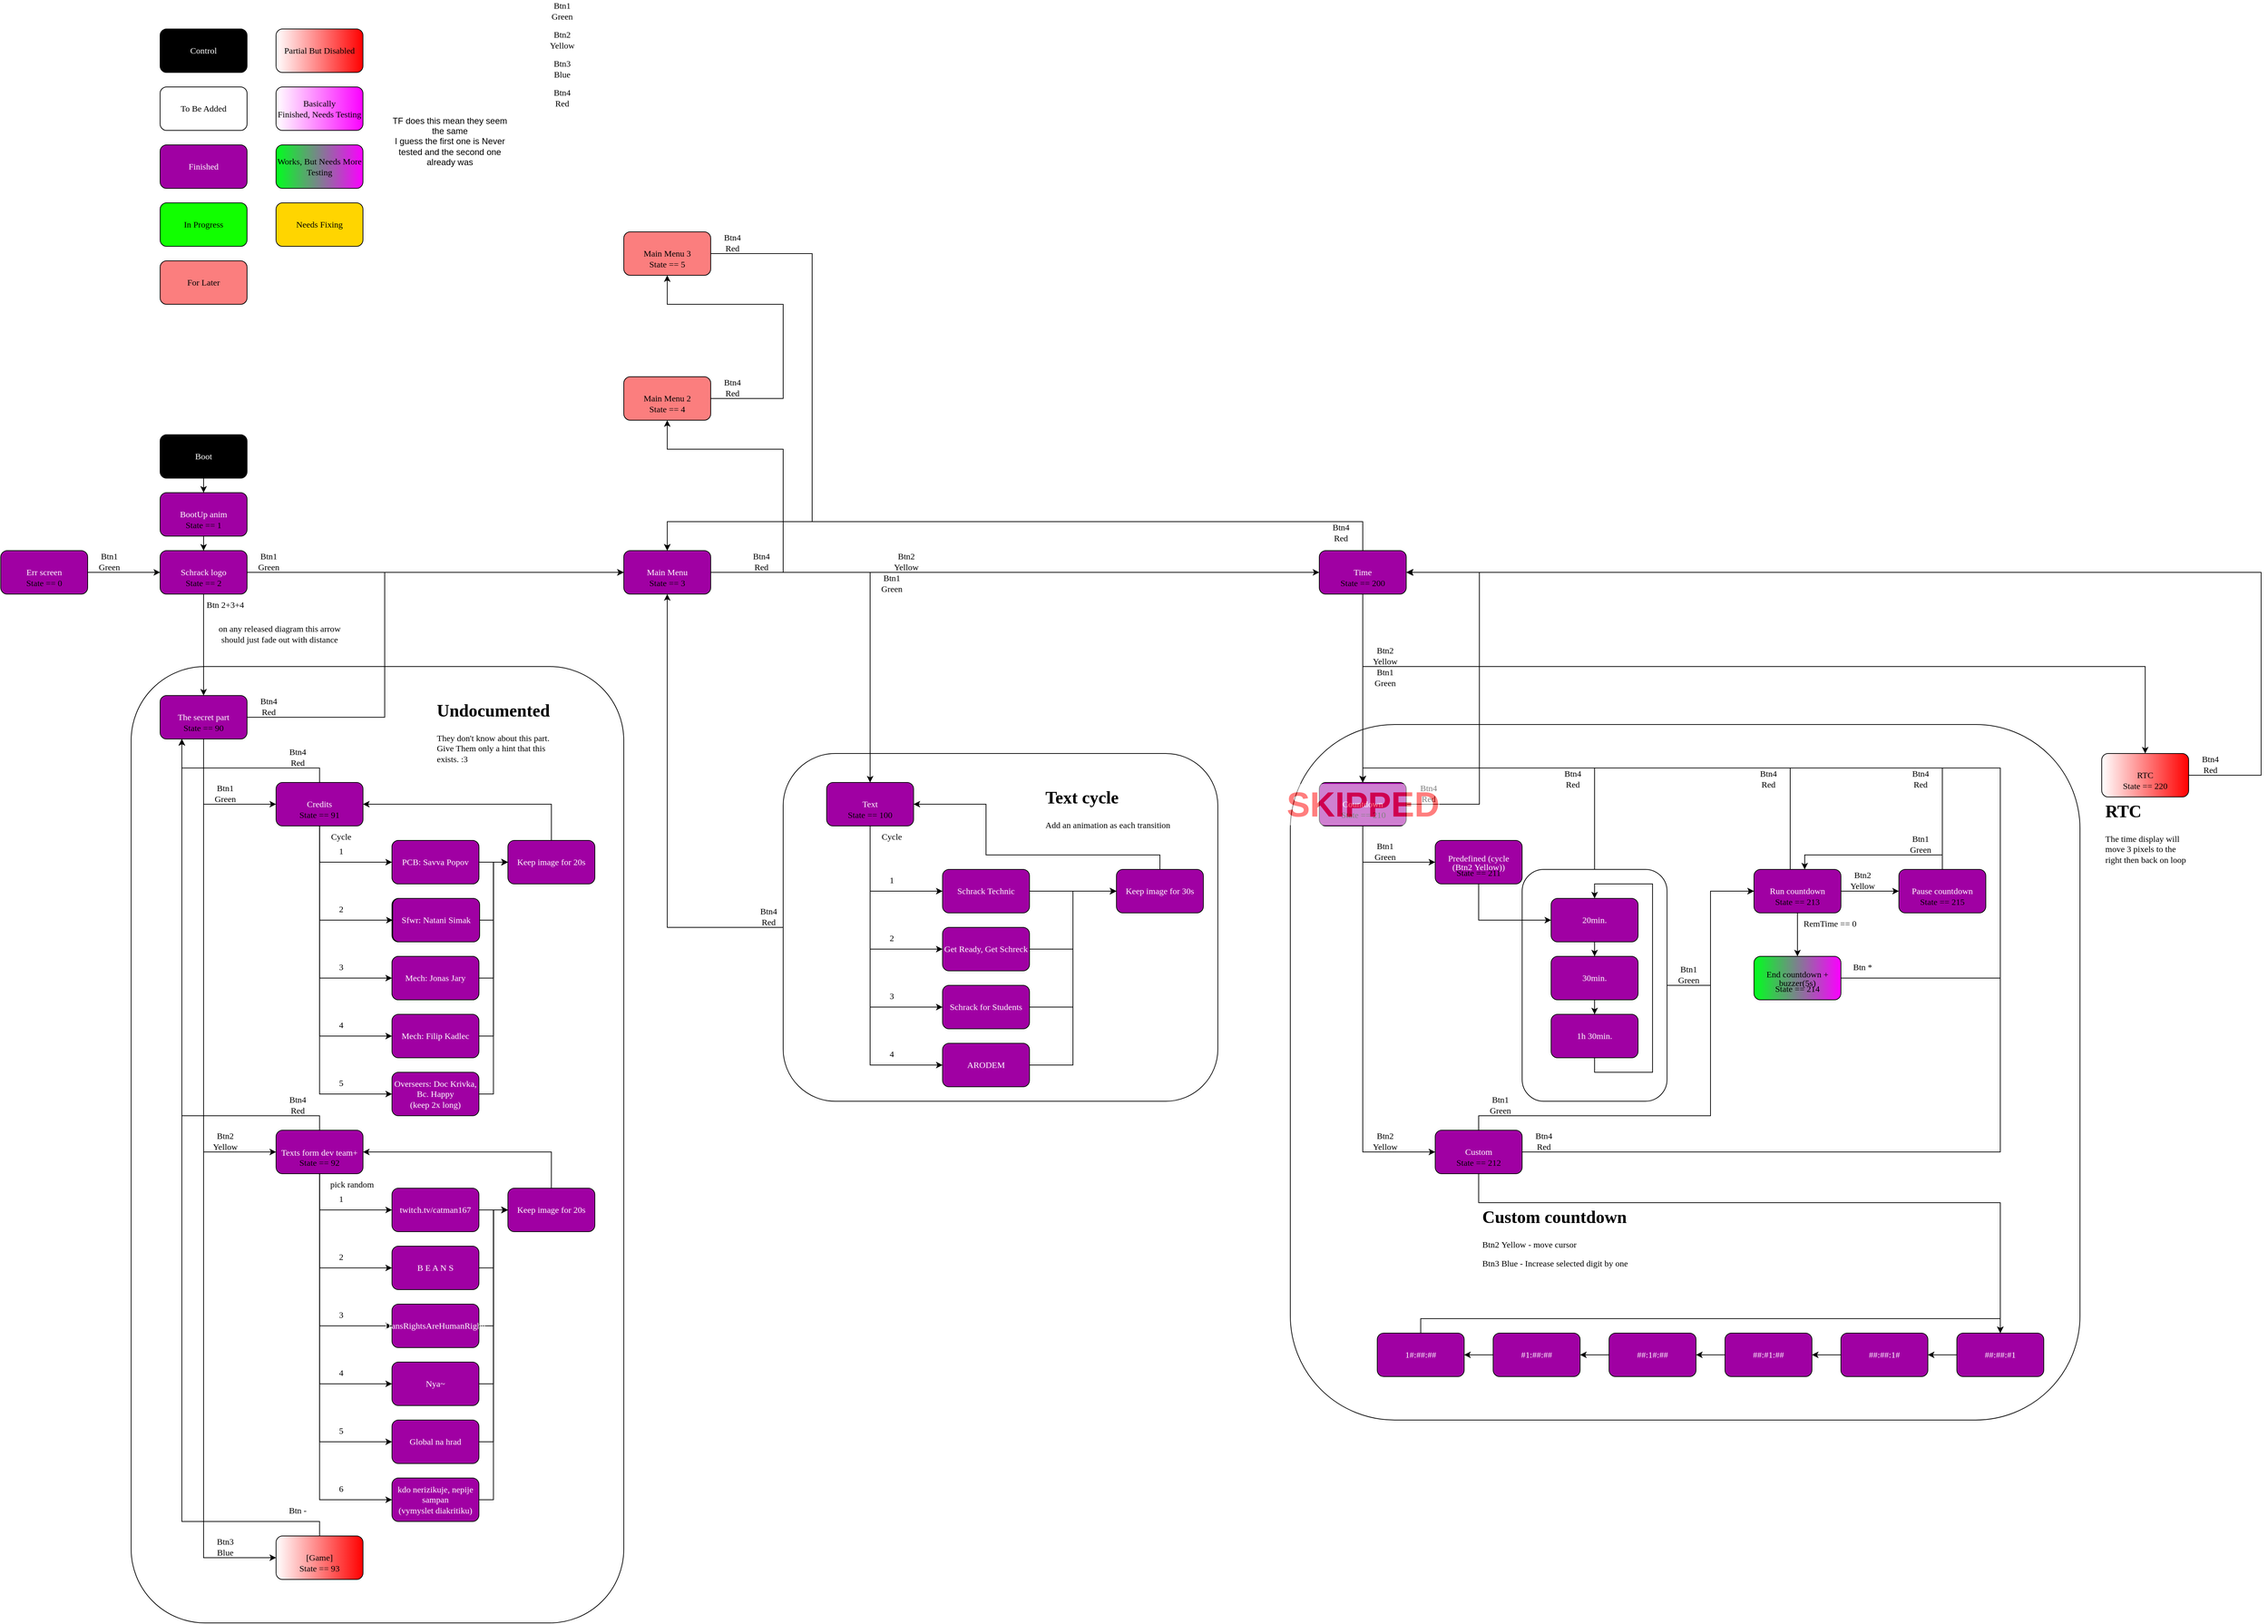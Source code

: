 <mxfile version="24.4.8" type="device">
  <diagram name="Page-1" id="O6bcs-abmlyXL-6Mab-k">
    <mxGraphModel dx="1183" dy="725" grid="1" gridSize="10" guides="1" tooltips="1" connect="1" arrows="1" fold="1" page="1" pageScale="1" pageWidth="4681" pageHeight="3300" math="0" shadow="0">
      <root>
        <mxCell id="0" />
        <mxCell id="1" parent="0" />
        <mxCell id="WlCZ4AbD_9wq8jV4FCS_-4" value="" style="rounded=1;whiteSpace=wrap;html=1;fillColor=none;fontFamily=Consolas;" parent="1" vertex="1">
          <mxGeometry x="880" y="1400" width="680" height="1320" as="geometry" />
        </mxCell>
        <mxCell id="SXCyoP0QDoGg-8MIkyOE-65" value="" style="rounded=1;whiteSpace=wrap;html=1;fillColor=none;fontFamily=Consolas;" parent="1" vertex="1">
          <mxGeometry x="2800" y="1680" width="200" height="320" as="geometry" />
        </mxCell>
        <mxCell id="SXCyoP0QDoGg-8MIkyOE-48" value="&lt;span style=&quot;color: rgba(0, 0, 0, 0); font-size: 0px; text-align: start; text-wrap: nowrap;&quot;&gt;%3CmxGraphModel%3E%3Croot%3E%3CmxCell%20id%3D%220%22%2F%3E%3CmxCell%20id%3D%221%22%20parent%3D%220%22%2F%3E%3CmxCell%20id%3D%222%22%20value%3D%22State%20%3D%3D%20210%22%20style%3D%22text%3Bhtml%3D1%3Balign%3Dcenter%3BverticalAlign%3Dmiddle%3BwhiteSpace%3Dwrap%3Brounded%3D0%3B%22%20vertex%3D%221%22%20parent%3D%221%22%3E%3CmxGeometry%20x%3D%222520%22%20y%3D%221600%22%20width%3D%22120%22%20height%3D%2230%22%20as%3D%22geometry%22%2F%3E%3C%2FmxCell%3E%3C%2Froot%3E%3C%2FmxGraphModel%3E&lt;/span&gt;" style="rounded=1;whiteSpace=wrap;html=1;fillColor=none;fontFamily=Consolas;" parent="1" vertex="1">
          <mxGeometry x="2480" y="1480" width="1090" height="960" as="geometry" />
        </mxCell>
        <mxCell id="SXCyoP0QDoGg-8MIkyOE-41" value="" style="rounded=1;whiteSpace=wrap;html=1;fillColor=none;fontFamily=Consolas;" parent="1" vertex="1">
          <mxGeometry x="1780" y="1520" width="600" height="480" as="geometry" />
        </mxCell>
        <mxCell id="SXCyoP0QDoGg-8MIkyOE-23" style="edgeStyle=orthogonalEdgeStyle;rounded=0;orthogonalLoop=1;jettySize=auto;html=1;fontFamily=Consolas;" parent="1" source="SXCyoP0QDoGg-8MIkyOE-1" target="SXCyoP0QDoGg-8MIkyOE-22" edge="1">
          <mxGeometry relative="1" as="geometry" />
        </mxCell>
        <mxCell id="SXCyoP0QDoGg-8MIkyOE-1" value="&lt;font color=&quot;#ffffff&quot;&gt;Boot&lt;/font&gt;" style="rounded=1;whiteSpace=wrap;html=1;fillColor=#000000;fontFamily=Consolas;" parent="1" vertex="1">
          <mxGeometry x="920" y="1080" width="120" height="60" as="geometry" />
        </mxCell>
        <mxCell id="SXCyoP0QDoGg-8MIkyOE-106" style="edgeStyle=orthogonalEdgeStyle;rounded=0;orthogonalLoop=1;jettySize=auto;html=1;entryX=1;entryY=0.5;entryDx=0;entryDy=0;fontFamily=Consolas;" parent="1" source="SXCyoP0QDoGg-8MIkyOE-2" target="SXCyoP0QDoGg-8MIkyOE-87" edge="1">
          <mxGeometry relative="1" as="geometry">
            <Array as="points">
              <mxPoint x="3820" y="1550" />
              <mxPoint x="3820" y="1270" />
            </Array>
          </mxGeometry>
        </mxCell>
        <mxCell id="SXCyoP0QDoGg-8MIkyOE-2" value="RTC" style="rounded=1;whiteSpace=wrap;html=1;fontFamily=Consolas;fillStyle=auto;strokeColor=default;align=center;verticalAlign=middle;fontSize=12;fontColor=default;fillColor=#FF0000;gradientColor=#FFFFFF;gradientDirection=west;" parent="1" vertex="1">
          <mxGeometry x="3600" y="1520" width="120" height="60" as="geometry" />
        </mxCell>
        <mxCell id="SXCyoP0QDoGg-8MIkyOE-10" style="edgeStyle=orthogonalEdgeStyle;rounded=0;orthogonalLoop=1;jettySize=auto;html=1;entryX=0;entryY=0.5;entryDx=0;entryDy=0;fontFamily=Consolas;" parent="1" source="SXCyoP0QDoGg-8MIkyOE-3" target="SXCyoP0QDoGg-8MIkyOE-9" edge="1">
          <mxGeometry relative="1" as="geometry">
            <Array as="points">
              <mxPoint x="2580" y="1670" />
            </Array>
          </mxGeometry>
        </mxCell>
        <mxCell id="SXCyoP0QDoGg-8MIkyOE-14" style="edgeStyle=orthogonalEdgeStyle;rounded=0;orthogonalLoop=1;jettySize=auto;html=1;entryX=0;entryY=0.5;entryDx=0;entryDy=0;fontFamily=Consolas;" parent="1" source="SXCyoP0QDoGg-8MIkyOE-3" target="SXCyoP0QDoGg-8MIkyOE-12" edge="1">
          <mxGeometry relative="1" as="geometry">
            <Array as="points">
              <mxPoint x="2580" y="2070" />
            </Array>
          </mxGeometry>
        </mxCell>
        <mxCell id="SXCyoP0QDoGg-8MIkyOE-88" style="edgeStyle=orthogonalEdgeStyle;rounded=0;orthogonalLoop=1;jettySize=auto;html=1;entryX=1;entryY=0.5;entryDx=0;entryDy=0;fontFamily=Consolas;" parent="1" edge="1">
          <mxGeometry relative="1" as="geometry">
            <mxPoint x="2641" y="1590" as="sourcePoint" />
            <mxPoint x="2641" y="1270" as="targetPoint" />
            <Array as="points">
              <mxPoint x="2741" y="1590" />
              <mxPoint x="2741" y="1270" />
            </Array>
          </mxGeometry>
        </mxCell>
        <mxCell id="SXCyoP0QDoGg-8MIkyOE-3" value="Countdown" style="rounded=1;whiteSpace=wrap;html=1;fontFamily=Consolas;fillStyle=auto;strokeColor=default;align=center;verticalAlign=middle;fontSize=12;fontColor=#FFFFFF;fillColor=#a000a3;gradientColor=none;gradientDirection=south;" parent="1" vertex="1">
          <mxGeometry x="2520" y="1560" width="120" height="60" as="geometry" />
        </mxCell>
        <mxCell id="SXCyoP0QDoGg-8MIkyOE-5" value="&lt;h1&gt;RTC&lt;/h1&gt;&lt;p&gt;The time display will move 3 pixels to the right then back on loop&lt;/p&gt;" style="text;html=1;strokeColor=none;fillColor=none;spacing=5;spacingTop=-20;whiteSpace=wrap;overflow=hidden;rounded=0;fontFamily=Consolas;" parent="1" vertex="1">
          <mxGeometry x="3600" y="1580" width="120" height="140" as="geometry" />
        </mxCell>
        <mxCell id="SXCyoP0QDoGg-8MIkyOE-37" style="edgeStyle=orthogonalEdgeStyle;rounded=0;orthogonalLoop=1;jettySize=auto;html=1;entryX=0;entryY=0.5;entryDx=0;entryDy=0;fontFamily=Consolas;" parent="1" source="SXCyoP0QDoGg-8MIkyOE-6" target="SXCyoP0QDoGg-8MIkyOE-84" edge="1">
          <mxGeometry relative="1" as="geometry" />
        </mxCell>
        <mxCell id="WlCZ4AbD_9wq8jV4FCS_-7" style="edgeStyle=orthogonalEdgeStyle;rounded=0;orthogonalLoop=1;jettySize=auto;html=1;entryX=0.5;entryY=0;entryDx=0;entryDy=0;fontFamily=Consolas;" parent="1" source="SXCyoP0QDoGg-8MIkyOE-6" target="WlCZ4AbD_9wq8jV4FCS_-1" edge="1">
          <mxGeometry relative="1" as="geometry" />
        </mxCell>
        <mxCell id="SXCyoP0QDoGg-8MIkyOE-6" value="Schrack logo" style="rounded=1;whiteSpace=wrap;html=1;fontFamily=Consolas;strokeColor=default;align=center;verticalAlign=middle;fontSize=12;fontColor=#FFFFFF;fillColor=#a000a3;fillStyle=auto;gradientColor=none;gradientDirection=south;" parent="1" vertex="1">
          <mxGeometry x="920" y="1240" width="120" height="60" as="geometry" />
        </mxCell>
        <mxCell id="SXCyoP0QDoGg-8MIkyOE-56" style="edgeStyle=orthogonalEdgeStyle;rounded=0;orthogonalLoop=1;jettySize=auto;html=1;entryX=0;entryY=0.5;entryDx=0;entryDy=0;fontFamily=Consolas;" parent="1" source="SXCyoP0QDoGg-8MIkyOE-9" target="SXCyoP0QDoGg-8MIkyOE-51" edge="1">
          <mxGeometry relative="1" as="geometry">
            <Array as="points">
              <mxPoint x="2740" y="1750" />
            </Array>
          </mxGeometry>
        </mxCell>
        <mxCell id="SXCyoP0QDoGg-8MIkyOE-9" value="&lt;p style=&quot;line-height: 100%;&quot;&gt;Predefined (cycle (&lt;span style=&quot;background-color: initial;&quot;&gt;Btn2&amp;nbsp;&lt;/span&gt;&lt;span style=&quot;background-color: initial;&quot;&gt;Yellow&lt;/span&gt;&lt;span style=&quot;background-color: initial;&quot;&gt;))&lt;/span&gt;&lt;/p&gt;" style="rounded=1;whiteSpace=wrap;html=1;fontFamily=Consolas;fillStyle=auto;strokeColor=default;align=center;verticalAlign=middle;fontSize=12;fontColor=#FFFFFF;fillColor=#a000a3;gradientColor=none;gradientDirection=south;" parent="1" vertex="1">
          <mxGeometry x="2680" y="1640" width="120" height="60" as="geometry" />
        </mxCell>
        <mxCell id="SXCyoP0QDoGg-8MIkyOE-112" style="edgeStyle=orthogonalEdgeStyle;rounded=0;orthogonalLoop=1;jettySize=auto;html=1;fontFamily=Consolas;" parent="1" source="SXCyoP0QDoGg-8MIkyOE-12" edge="1">
          <mxGeometry relative="1" as="geometry">
            <mxPoint x="3120" y="1710" as="targetPoint" />
            <Array as="points">
              <mxPoint x="2740" y="2020" />
              <mxPoint x="3060" y="2020" />
              <mxPoint x="3060" y="1710" />
            </Array>
          </mxGeometry>
        </mxCell>
        <mxCell id="SXCyoP0QDoGg-8MIkyOE-120" style="edgeStyle=orthogonalEdgeStyle;rounded=0;orthogonalLoop=1;jettySize=auto;html=1;entryX=0.5;entryY=0;entryDx=0;entryDy=0;fontFamily=Consolas;" parent="1" source="SXCyoP0QDoGg-8MIkyOE-12" target="SXCyoP0QDoGg-8MIkyOE-108" edge="1">
          <mxGeometry relative="1" as="geometry">
            <Array as="points">
              <mxPoint x="2740" y="2140" />
              <mxPoint x="3460" y="2140" />
            </Array>
          </mxGeometry>
        </mxCell>
        <mxCell id="SXCyoP0QDoGg-8MIkyOE-12" value="Custom" style="rounded=1;whiteSpace=wrap;html=1;fontFamily=Consolas;fillStyle=auto;strokeColor=default;align=center;verticalAlign=middle;fontSize=12;fontColor=#FFFFFF;fillColor=#a000a3;gradientColor=none;gradientDirection=south;" parent="1" vertex="1">
          <mxGeometry x="2680" y="2040" width="120" height="60" as="geometry" />
        </mxCell>
        <mxCell id="SXCyoP0QDoGg-8MIkyOE-25" style="edgeStyle=orthogonalEdgeStyle;rounded=0;orthogonalLoop=1;jettySize=auto;html=1;entryX=0;entryY=0.5;entryDx=0;entryDy=0;fontFamily=Consolas;" parent="1" source="SXCyoP0QDoGg-8MIkyOE-16" target="SXCyoP0QDoGg-8MIkyOE-21" edge="1">
          <mxGeometry relative="1" as="geometry">
            <Array as="points">
              <mxPoint x="1900" y="1950" />
            </Array>
          </mxGeometry>
        </mxCell>
        <mxCell id="SXCyoP0QDoGg-8MIkyOE-26" style="edgeStyle=orthogonalEdgeStyle;rounded=0;orthogonalLoop=1;jettySize=auto;html=1;entryX=0;entryY=0.5;entryDx=0;entryDy=0;exitX=0.5;exitY=1;exitDx=0;exitDy=0;fontFamily=Consolas;" parent="1" source="SXCyoP0QDoGg-8MIkyOE-16" target="SXCyoP0QDoGg-8MIkyOE-20" edge="1">
          <mxGeometry relative="1" as="geometry">
            <mxPoint x="1860" y="1630" as="sourcePoint" />
            <mxPoint x="1900" y="1870" as="targetPoint" />
            <Array as="points">
              <mxPoint x="1900" y="1870" />
            </Array>
          </mxGeometry>
        </mxCell>
        <mxCell id="SXCyoP0QDoGg-8MIkyOE-27" style="edgeStyle=orthogonalEdgeStyle;rounded=0;orthogonalLoop=1;jettySize=auto;html=1;entryX=0;entryY=0.5;entryDx=0;entryDy=0;fontFamily=Consolas;" parent="1" source="SXCyoP0QDoGg-8MIkyOE-16" target="SXCyoP0QDoGg-8MIkyOE-19" edge="1">
          <mxGeometry relative="1" as="geometry">
            <Array as="points">
              <mxPoint x="1900" y="1790" />
            </Array>
          </mxGeometry>
        </mxCell>
        <mxCell id="SXCyoP0QDoGg-8MIkyOE-28" style="edgeStyle=orthogonalEdgeStyle;rounded=0;orthogonalLoop=1;jettySize=auto;html=1;entryX=0;entryY=0.5;entryDx=0;entryDy=0;fontFamily=Consolas;" parent="1" source="SXCyoP0QDoGg-8MIkyOE-16" target="SXCyoP0QDoGg-8MIkyOE-17" edge="1">
          <mxGeometry relative="1" as="geometry">
            <Array as="points">
              <mxPoint x="1900" y="1710" />
            </Array>
          </mxGeometry>
        </mxCell>
        <mxCell id="SXCyoP0QDoGg-8MIkyOE-16" value="Text" style="rounded=1;whiteSpace=wrap;html=1;fontFamily=Consolas;strokeColor=default;align=center;verticalAlign=middle;fontSize=12;fontColor=#FFFFFF;fillColor=#a000a3;fillStyle=auto;gradientColor=none;gradientDirection=south;" parent="1" vertex="1">
          <mxGeometry x="1840" y="1560" width="120" height="60" as="geometry" />
        </mxCell>
        <mxCell id="SXCyoP0QDoGg-8MIkyOE-33" style="edgeStyle=orthogonalEdgeStyle;rounded=0;orthogonalLoop=1;jettySize=auto;html=1;entryX=0;entryY=0.5;entryDx=0;entryDy=0;fontFamily=Consolas;" parent="1" source="SXCyoP0QDoGg-8MIkyOE-17" target="SXCyoP0QDoGg-8MIkyOE-29" edge="1">
          <mxGeometry relative="1" as="geometry">
            <mxPoint x="2230" y="1720" as="targetPoint" />
            <Array as="points">
              <mxPoint x="2200" y="1710" />
              <mxPoint x="2200" y="1710" />
            </Array>
          </mxGeometry>
        </mxCell>
        <mxCell id="SXCyoP0QDoGg-8MIkyOE-17" value="&lt;div&gt;Schrack Technic&lt;/div&gt;" style="rounded=1;whiteSpace=wrap;html=1;fontFamily=Consolas;strokeColor=default;align=center;verticalAlign=middle;fontSize=12;fontColor=#FFFFFF;fillColor=#a000a3;fillStyle=auto;gradientColor=none;gradientDirection=south;" parent="1" vertex="1">
          <mxGeometry x="2000" y="1680" width="120" height="60" as="geometry" />
        </mxCell>
        <mxCell id="SXCyoP0QDoGg-8MIkyOE-97" style="edgeStyle=orthogonalEdgeStyle;rounded=0;orthogonalLoop=1;jettySize=auto;html=1;entryX=0;entryY=0.5;entryDx=0;entryDy=0;fontFamily=Consolas;" parent="1" source="SXCyoP0QDoGg-8MIkyOE-19" target="SXCyoP0QDoGg-8MIkyOE-29" edge="1">
          <mxGeometry relative="1" as="geometry" />
        </mxCell>
        <mxCell id="SXCyoP0QDoGg-8MIkyOE-19" value="Get Ready, Get Schreck" style="rounded=1;whiteSpace=wrap;html=1;fontFamily=Consolas;strokeColor=default;align=center;verticalAlign=middle;fontSize=12;fontColor=#FFFFFF;fillColor=#a000a3;fillStyle=auto;gradientColor=none;gradientDirection=south;" parent="1" vertex="1">
          <mxGeometry x="2000" y="1760" width="120" height="60" as="geometry" />
        </mxCell>
        <mxCell id="SXCyoP0QDoGg-8MIkyOE-35" style="edgeStyle=orthogonalEdgeStyle;rounded=0;orthogonalLoop=1;jettySize=auto;html=1;entryX=0;entryY=0.5;entryDx=0;entryDy=0;fontFamily=Consolas;" parent="1" source="SXCyoP0QDoGg-8MIkyOE-20" target="SXCyoP0QDoGg-8MIkyOE-29" edge="1">
          <mxGeometry relative="1" as="geometry" />
        </mxCell>
        <mxCell id="SXCyoP0QDoGg-8MIkyOE-20" value="&lt;div&gt;&lt;span style=&quot;background-color: initial;&quot;&gt;Schrack for Students&lt;/span&gt;&lt;/div&gt;" style="rounded=1;whiteSpace=wrap;html=1;fontFamily=Consolas;strokeColor=default;align=center;verticalAlign=middle;fontSize=12;fontColor=#FFFFFF;fillColor=#a000a3;fillStyle=auto;gradientColor=none;gradientDirection=south;" parent="1" vertex="1">
          <mxGeometry x="2000" y="1840" width="120" height="60" as="geometry" />
        </mxCell>
        <mxCell id="SXCyoP0QDoGg-8MIkyOE-36" style="edgeStyle=orthogonalEdgeStyle;rounded=0;orthogonalLoop=1;jettySize=auto;html=1;entryX=0;entryY=0.5;entryDx=0;entryDy=0;fontFamily=Consolas;" parent="1" source="SXCyoP0QDoGg-8MIkyOE-21" target="SXCyoP0QDoGg-8MIkyOE-29" edge="1">
          <mxGeometry relative="1" as="geometry" />
        </mxCell>
        <mxCell id="SXCyoP0QDoGg-8MIkyOE-21" value="&lt;div&gt;&lt;span style=&quot;background-color: initial;&quot;&gt;ARODEM&lt;/span&gt;&lt;br&gt;&lt;/div&gt;" style="rounded=1;whiteSpace=wrap;html=1;fontFamily=Consolas;strokeColor=default;align=center;verticalAlign=middle;fontSize=12;fontColor=#FFFFFF;fillColor=#a000a3;fillStyle=auto;gradientColor=none;gradientDirection=south;" parent="1" vertex="1">
          <mxGeometry x="2000" y="1920" width="120" height="60" as="geometry" />
        </mxCell>
        <mxCell id="SXCyoP0QDoGg-8MIkyOE-24" style="edgeStyle=orthogonalEdgeStyle;rounded=0;orthogonalLoop=1;jettySize=auto;html=1;entryX=0.5;entryY=0;entryDx=0;entryDy=0;fontFamily=Consolas;" parent="1" source="SXCyoP0QDoGg-8MIkyOE-22" target="SXCyoP0QDoGg-8MIkyOE-6" edge="1">
          <mxGeometry relative="1" as="geometry" />
        </mxCell>
        <mxCell id="SXCyoP0QDoGg-8MIkyOE-22" value="BootUp anim" style="rounded=1;whiteSpace=wrap;html=1;fontFamily=Consolas;fillColor=#a000a3;fillStyle=auto;strokeColor=default;align=center;verticalAlign=middle;fontSize=12;fontColor=#FFFFFF;gradientColor=none;gradientDirection=south;" parent="1" vertex="1">
          <mxGeometry x="920" y="1160" width="120" height="60" as="geometry" />
        </mxCell>
        <mxCell id="SXCyoP0QDoGg-8MIkyOE-38" style="edgeStyle=orthogonalEdgeStyle;rounded=0;orthogonalLoop=1;jettySize=auto;html=1;entryX=1;entryY=0.5;entryDx=0;entryDy=0;exitX=0.5;exitY=0;exitDx=0;exitDy=0;fontFamily=Consolas;" parent="1" source="SXCyoP0QDoGg-8MIkyOE-29" target="SXCyoP0QDoGg-8MIkyOE-16" edge="1">
          <mxGeometry relative="1" as="geometry">
            <mxPoint x="2120" y="1590" as="targetPoint" />
            <Array as="points">
              <mxPoint x="2300" y="1660" />
              <mxPoint x="2060" y="1660" />
              <mxPoint x="2060" y="1590" />
            </Array>
          </mxGeometry>
        </mxCell>
        <mxCell id="SXCyoP0QDoGg-8MIkyOE-29" value="Keep image for 30s" style="rounded=1;whiteSpace=wrap;html=1;fontFamily=Consolas;strokeColor=default;align=center;verticalAlign=middle;fontSize=12;fontColor=#FFFFFF;fillColor=#a000a3;fillStyle=auto;gradientColor=none;gradientDirection=south;" parent="1" vertex="1">
          <mxGeometry x="2240" y="1680" width="120" height="60" as="geometry" />
        </mxCell>
        <mxCell id="SXCyoP0QDoGg-8MIkyOE-46" style="edgeStyle=orthogonalEdgeStyle;rounded=0;orthogonalLoop=1;jettySize=auto;html=1;entryX=0.5;entryY=0;entryDx=0;entryDy=0;fontFamily=Consolas;" parent="1" target="SXCyoP0QDoGg-8MIkyOE-3" edge="1">
          <mxGeometry relative="1" as="geometry">
            <mxPoint x="2520" y="1270" as="sourcePoint" />
            <Array as="points">
              <mxPoint x="2580" y="1270" />
            </Array>
          </mxGeometry>
        </mxCell>
        <mxCell id="SXCyoP0QDoGg-8MIkyOE-81" style="edgeStyle=orthogonalEdgeStyle;rounded=0;orthogonalLoop=1;jettySize=auto;html=1;entryX=0.5;entryY=0;entryDx=0;entryDy=0;exitX=0.5;exitY=1;exitDx=0;exitDy=0;fontFamily=Consolas;" parent="1" source="SXCyoP0QDoGg-8MIkyOE-87" target="SXCyoP0QDoGg-8MIkyOE-2" edge="1">
          <mxGeometry relative="1" as="geometry">
            <Array as="points">
              <mxPoint x="2580" y="1400" />
              <mxPoint x="3660" y="1400" />
            </Array>
          </mxGeometry>
        </mxCell>
        <mxCell id="SXCyoP0QDoGg-8MIkyOE-42" value="1" style="text;html=1;strokeColor=none;fillColor=none;align=center;verticalAlign=middle;whiteSpace=wrap;rounded=0;fontFamily=Consolas;" parent="1" vertex="1">
          <mxGeometry x="1900" y="1680" width="60" height="30" as="geometry" />
        </mxCell>
        <mxCell id="SXCyoP0QDoGg-8MIkyOE-43" value="2" style="text;html=1;strokeColor=none;fillColor=none;align=center;verticalAlign=middle;whiteSpace=wrap;rounded=0;fontFamily=Consolas;" parent="1" vertex="1">
          <mxGeometry x="1900" y="1760" width="60" height="30" as="geometry" />
        </mxCell>
        <mxCell id="SXCyoP0QDoGg-8MIkyOE-44" value="3" style="text;html=1;strokeColor=none;fillColor=none;align=center;verticalAlign=middle;whiteSpace=wrap;rounded=0;fontFamily=Consolas;" parent="1" vertex="1">
          <mxGeometry x="1900" y="1840" width="60" height="30" as="geometry" />
        </mxCell>
        <mxCell id="SXCyoP0QDoGg-8MIkyOE-45" value="4" style="text;html=1;strokeColor=none;fillColor=none;align=center;verticalAlign=middle;whiteSpace=wrap;rounded=0;fontFamily=Consolas;" parent="1" vertex="1">
          <mxGeometry x="1900" y="1920" width="60" height="30" as="geometry" />
        </mxCell>
        <mxCell id="SXCyoP0QDoGg-8MIkyOE-47" value="Btn1&lt;div&gt;Green&lt;/div&gt;" style="text;html=1;strokeColor=none;fillColor=none;align=center;verticalAlign=middle;whiteSpace=wrap;rounded=0;fontFamily=Consolas;" parent="1" vertex="1">
          <mxGeometry x="2581" y="1400" width="60" height="30" as="geometry" />
        </mxCell>
        <mxCell id="SXCyoP0QDoGg-8MIkyOE-49" value="Btn1&lt;div&gt;Green&lt;/div&gt;" style="text;html=1;strokeColor=none;fillColor=none;align=center;verticalAlign=middle;whiteSpace=wrap;rounded=0;fontFamily=Consolas;" parent="1" vertex="1">
          <mxGeometry x="2581" y="1640" width="60" height="30" as="geometry" />
        </mxCell>
        <mxCell id="SXCyoP0QDoGg-8MIkyOE-50" value="Btn2&lt;div&gt;Yellow&lt;/div&gt;" style="text;html=1;strokeColor=none;fillColor=none;align=center;verticalAlign=middle;whiteSpace=wrap;rounded=0;fontFamily=Consolas;" parent="1" vertex="1">
          <mxGeometry x="2581" y="2040" width="60" height="30" as="geometry" />
        </mxCell>
        <mxCell id="SXCyoP0QDoGg-8MIkyOE-59" style="edgeStyle=orthogonalEdgeStyle;rounded=0;orthogonalLoop=1;jettySize=auto;html=1;entryX=0.5;entryY=0;entryDx=0;entryDy=0;fontFamily=Consolas;" parent="1" source="SXCyoP0QDoGg-8MIkyOE-51" target="SXCyoP0QDoGg-8MIkyOE-52" edge="1">
          <mxGeometry relative="1" as="geometry" />
        </mxCell>
        <mxCell id="SXCyoP0QDoGg-8MIkyOE-51" value="20min." style="rounded=1;whiteSpace=wrap;html=1;fontFamily=Consolas;fillStyle=auto;strokeColor=default;align=center;verticalAlign=middle;fontSize=12;fontColor=#FFFFFF;fillColor=#a000a3;gradientColor=none;gradientDirection=south;" parent="1" vertex="1">
          <mxGeometry x="2840" y="1720" width="120" height="60" as="geometry" />
        </mxCell>
        <mxCell id="SXCyoP0QDoGg-8MIkyOE-63" style="edgeStyle=orthogonalEdgeStyle;rounded=0;orthogonalLoop=1;jettySize=auto;html=1;entryX=0.5;entryY=0;entryDx=0;entryDy=0;fontFamily=Consolas;" parent="1" source="SXCyoP0QDoGg-8MIkyOE-52" target="SXCyoP0QDoGg-8MIkyOE-53" edge="1">
          <mxGeometry relative="1" as="geometry" />
        </mxCell>
        <mxCell id="SXCyoP0QDoGg-8MIkyOE-52" value="30min." style="rounded=1;whiteSpace=wrap;html=1;fontFamily=Consolas;fillStyle=auto;strokeColor=default;align=center;verticalAlign=middle;fontSize=12;fontColor=#FFFFFF;fillColor=#a000a3;gradientColor=none;gradientDirection=south;" parent="1" vertex="1">
          <mxGeometry x="2840" y="1800" width="120" height="60" as="geometry" />
        </mxCell>
        <mxCell id="SXCyoP0QDoGg-8MIkyOE-64" style="edgeStyle=orthogonalEdgeStyle;rounded=0;orthogonalLoop=1;jettySize=auto;html=1;entryX=0.5;entryY=0;entryDx=0;entryDy=0;fontFamily=Consolas;" parent="1" source="SXCyoP0QDoGg-8MIkyOE-53" target="SXCyoP0QDoGg-8MIkyOE-51" edge="1">
          <mxGeometry relative="1" as="geometry">
            <Array as="points">
              <mxPoint x="2900" y="1960" />
              <mxPoint x="2980" y="1960" />
              <mxPoint x="2980" y="1700" />
              <mxPoint x="2900" y="1700" />
            </Array>
          </mxGeometry>
        </mxCell>
        <mxCell id="SXCyoP0QDoGg-8MIkyOE-53" value="1h 30min." style="rounded=1;whiteSpace=wrap;html=1;fontFamily=Consolas;fillStyle=auto;strokeColor=default;align=center;verticalAlign=middle;fontSize=12;fontColor=#FFFFFF;fillColor=#a000a3;gradientColor=none;gradientDirection=south;" parent="1" vertex="1">
          <mxGeometry x="2840" y="1880" width="120" height="60" as="geometry" />
        </mxCell>
        <mxCell id="SXCyoP0QDoGg-8MIkyOE-67" style="edgeStyle=orthogonalEdgeStyle;rounded=0;orthogonalLoop=1;jettySize=auto;html=1;entryX=0;entryY=0.5;entryDx=0;entryDy=0;fontFamily=Consolas;" parent="1" source="SXCyoP0QDoGg-8MIkyOE-65" target="SXCyoP0QDoGg-8MIkyOE-66" edge="1">
          <mxGeometry relative="1" as="geometry" />
        </mxCell>
        <mxCell id="SXCyoP0QDoGg-8MIkyOE-79" style="edgeStyle=orthogonalEdgeStyle;rounded=0;orthogonalLoop=1;jettySize=auto;html=1;entryX=0.5;entryY=0;entryDx=0;entryDy=0;fontFamily=Consolas;" parent="1" source="SXCyoP0QDoGg-8MIkyOE-65" target="SXCyoP0QDoGg-8MIkyOE-3" edge="1">
          <mxGeometry relative="1" as="geometry">
            <Array as="points">
              <mxPoint x="2900" y="1540" />
              <mxPoint x="2580" y="1540" />
            </Array>
          </mxGeometry>
        </mxCell>
        <mxCell id="SXCyoP0QDoGg-8MIkyOE-70" style="edgeStyle=orthogonalEdgeStyle;rounded=0;orthogonalLoop=1;jettySize=auto;html=1;entryX=0;entryY=0.5;entryDx=0;entryDy=0;fontFamily=Consolas;" parent="1" source="SXCyoP0QDoGg-8MIkyOE-66" target="SXCyoP0QDoGg-8MIkyOE-69" edge="1">
          <mxGeometry relative="1" as="geometry">
            <Array as="points" />
          </mxGeometry>
        </mxCell>
        <mxCell id="SXCyoP0QDoGg-8MIkyOE-77" style="edgeStyle=orthogonalEdgeStyle;rounded=0;orthogonalLoop=1;jettySize=auto;html=1;fontFamily=Consolas;" parent="1" source="SXCyoP0QDoGg-8MIkyOE-66" edge="1">
          <mxGeometry relative="1" as="geometry">
            <mxPoint x="2580.0" y="1560" as="targetPoint" />
            <Array as="points">
              <mxPoint x="3170" y="1540" />
              <mxPoint x="2580" y="1540" />
            </Array>
          </mxGeometry>
        </mxCell>
        <mxCell id="SXCyoP0QDoGg-8MIkyOE-101" style="edgeStyle=orthogonalEdgeStyle;rounded=0;orthogonalLoop=1;jettySize=auto;html=1;entryX=0.5;entryY=0;entryDx=0;entryDy=0;fontFamily=Consolas;" parent="1" source="SXCyoP0QDoGg-8MIkyOE-66" target="SXCyoP0QDoGg-8MIkyOE-100" edge="1">
          <mxGeometry relative="1" as="geometry" />
        </mxCell>
        <mxCell id="SXCyoP0QDoGg-8MIkyOE-66" value="Run&lt;span style=&quot;background-color: initial;&quot;&gt;&amp;nbsp;countdown&lt;/span&gt;" style="rounded=1;whiteSpace=wrap;html=1;fontFamily=Consolas;fillStyle=auto;strokeColor=default;align=center;verticalAlign=middle;fontSize=12;fontColor=#FFFFFF;fillColor=#a000a3;gradientColor=none;gradientDirection=south;" parent="1" vertex="1">
          <mxGeometry x="3120" y="1680" width="120" height="60" as="geometry" />
        </mxCell>
        <mxCell id="SXCyoP0QDoGg-8MIkyOE-68" value="Btn1&lt;div&gt;Green&lt;/div&gt;" style="text;html=1;strokeColor=none;fillColor=none;align=center;verticalAlign=middle;whiteSpace=wrap;rounded=0;fontFamily=Consolas;" parent="1" vertex="1">
          <mxGeometry x="3000" y="1810" width="60" height="30" as="geometry" />
        </mxCell>
        <mxCell id="SXCyoP0QDoGg-8MIkyOE-72" style="edgeStyle=orthogonalEdgeStyle;rounded=0;orthogonalLoop=1;jettySize=auto;html=1;fontFamily=Consolas;" parent="1" source="SXCyoP0QDoGg-8MIkyOE-69" edge="1">
          <mxGeometry relative="1" as="geometry">
            <mxPoint x="3190" y="1680" as="targetPoint" />
            <Array as="points">
              <mxPoint x="3380" y="1660" />
              <mxPoint x="3190" y="1660" />
              <mxPoint x="3190" y="1680" />
            </Array>
          </mxGeometry>
        </mxCell>
        <mxCell id="SXCyoP0QDoGg-8MIkyOE-74" style="edgeStyle=orthogonalEdgeStyle;rounded=0;orthogonalLoop=1;jettySize=auto;html=1;entryX=0.5;entryY=0;entryDx=0;entryDy=0;fontFamily=Consolas;" parent="1" source="SXCyoP0QDoGg-8MIkyOE-69" target="SXCyoP0QDoGg-8MIkyOE-3" edge="1">
          <mxGeometry relative="1" as="geometry">
            <Array as="points">
              <mxPoint x="3380" y="1540" />
              <mxPoint x="2580" y="1540" />
            </Array>
          </mxGeometry>
        </mxCell>
        <mxCell id="SXCyoP0QDoGg-8MIkyOE-69" value="Pause countdown" style="rounded=1;whiteSpace=wrap;html=1;fontFamily=Consolas;fillStyle=auto;strokeColor=default;align=center;verticalAlign=middle;fontSize=12;fontColor=#FFFFFF;fillColor=#a000a3;gradientColor=none;gradientDirection=south;" parent="1" vertex="1">
          <mxGeometry x="3320" y="1680" width="120" height="60" as="geometry" />
        </mxCell>
        <mxCell id="SXCyoP0QDoGg-8MIkyOE-71" value="Btn2&lt;div&gt;Yellow&lt;/div&gt;" style="text;html=1;strokeColor=none;fillColor=none;align=center;verticalAlign=middle;whiteSpace=wrap;rounded=0;fontFamily=Consolas;" parent="1" vertex="1">
          <mxGeometry x="3240" y="1680" width="60" height="30" as="geometry" />
        </mxCell>
        <mxCell id="SXCyoP0QDoGg-8MIkyOE-73" value="Btn1&lt;div&gt;Green&lt;/div&gt;" style="text;html=1;strokeColor=none;fillColor=none;align=center;verticalAlign=middle;whiteSpace=wrap;rounded=0;fontFamily=Consolas;" parent="1" vertex="1">
          <mxGeometry x="3320" y="1630" width="60" height="30" as="geometry" />
        </mxCell>
        <mxCell id="SXCyoP0QDoGg-8MIkyOE-76" value="Btn4&lt;div&gt;Red&lt;/div&gt;" style="text;html=1;strokeColor=none;fillColor=none;align=center;verticalAlign=middle;whiteSpace=wrap;rounded=0;fontFamily=Consolas;" parent="1" vertex="1">
          <mxGeometry x="3320" y="1540" width="60" height="30" as="geometry" />
        </mxCell>
        <mxCell id="SXCyoP0QDoGg-8MIkyOE-78" value="Btn4&lt;div&gt;Red&lt;/div&gt;" style="text;html=1;strokeColor=none;fillColor=none;align=center;verticalAlign=middle;whiteSpace=wrap;rounded=0;fontFamily=Consolas;" parent="1" vertex="1">
          <mxGeometry x="3110" y="1540" width="60" height="30" as="geometry" />
        </mxCell>
        <mxCell id="SXCyoP0QDoGg-8MIkyOE-80" value="Btn4&lt;div&gt;Red&lt;/div&gt;" style="text;html=1;strokeColor=none;fillColor=none;align=center;verticalAlign=middle;whiteSpace=wrap;rounded=0;fontFamily=Consolas;" parent="1" vertex="1">
          <mxGeometry x="2840" y="1540" width="60" height="30" as="geometry" />
        </mxCell>
        <mxCell id="SXCyoP0QDoGg-8MIkyOE-82" value="Btn2&lt;div&gt;Yellow&lt;/div&gt;" style="text;html=1;strokeColor=none;fillColor=none;align=center;verticalAlign=middle;whiteSpace=wrap;rounded=0;fontFamily=Consolas;" parent="1" vertex="1">
          <mxGeometry x="2581" y="1370" width="60" height="30" as="geometry" />
        </mxCell>
        <mxCell id="SXCyoP0QDoGg-8MIkyOE-83" value="Btn1&lt;div&gt;Green&lt;/div&gt;" style="text;html=1;strokeColor=none;fillColor=none;align=center;verticalAlign=middle;whiteSpace=wrap;rounded=0;fontFamily=Consolas;" parent="1" vertex="1">
          <mxGeometry x="1040" y="1240" width="60" height="30" as="geometry" />
        </mxCell>
        <mxCell id="SXCyoP0QDoGg-8MIkyOE-85" style="edgeStyle=orthogonalEdgeStyle;rounded=0;orthogonalLoop=1;jettySize=auto;html=1;entryX=0.5;entryY=0;entryDx=0;entryDy=0;fontFamily=Consolas;" parent="1" source="SXCyoP0QDoGg-8MIkyOE-84" target="SXCyoP0QDoGg-8MIkyOE-16" edge="1">
          <mxGeometry relative="1" as="geometry">
            <mxPoint x="1620" y="1440" as="targetPoint" />
            <Array as="points">
              <mxPoint x="1900" y="1270" />
            </Array>
          </mxGeometry>
        </mxCell>
        <mxCell id="SXCyoP0QDoGg-8MIkyOE-90" style="edgeStyle=orthogonalEdgeStyle;rounded=0;orthogonalLoop=1;jettySize=auto;html=1;entryX=0;entryY=0.5;entryDx=0;entryDy=0;fontFamily=Consolas;" parent="1" source="SXCyoP0QDoGg-8MIkyOE-84" target="SXCyoP0QDoGg-8MIkyOE-87" edge="1">
          <mxGeometry relative="1" as="geometry" />
        </mxCell>
        <mxCell id="m3mHRvAfCsOJrrVxy0w8-12" style="edgeStyle=orthogonalEdgeStyle;rounded=0;orthogonalLoop=1;jettySize=auto;html=1;entryX=0.5;entryY=1;entryDx=0;entryDy=0;fontFamily=Consolas;fontSize=12;fontColor=default;" parent="1" source="SXCyoP0QDoGg-8MIkyOE-84" target="m3mHRvAfCsOJrrVxy0w8-11" edge="1">
          <mxGeometry relative="1" as="geometry">
            <Array as="points">
              <mxPoint x="1780" y="1270" />
              <mxPoint x="1780" y="1100" />
              <mxPoint x="1620" y="1100" />
            </Array>
          </mxGeometry>
        </mxCell>
        <mxCell id="SXCyoP0QDoGg-8MIkyOE-84" value="Main Menu" style="rounded=1;whiteSpace=wrap;html=1;fontFamily=Consolas;strokeColor=default;align=center;verticalAlign=middle;fontSize=12;fontColor=#FFFFFF;fillColor=#a000a3;fillStyle=auto;gradientColor=none;gradientDirection=south;" parent="1" vertex="1">
          <mxGeometry x="1560" y="1240" width="120" height="60" as="geometry" />
        </mxCell>
        <mxCell id="SXCyoP0QDoGg-8MIkyOE-86" value="Btn1&lt;div&gt;Green&lt;/div&gt;" style="text;html=1;strokeColor=none;fillColor=none;align=center;verticalAlign=middle;whiteSpace=wrap;rounded=0;fontFamily=Consolas;" parent="1" vertex="1">
          <mxGeometry x="1900" y="1270" width="60" height="30" as="geometry" />
        </mxCell>
        <mxCell id="SXCyoP0QDoGg-8MIkyOE-98" style="edgeStyle=orthogonalEdgeStyle;rounded=0;orthogonalLoop=1;jettySize=auto;html=1;entryX=0.5;entryY=0;entryDx=0;entryDy=0;fontFamily=Consolas;" parent="1" source="SXCyoP0QDoGg-8MIkyOE-87" target="SXCyoP0QDoGg-8MIkyOE-84" edge="1">
          <mxGeometry relative="1" as="geometry">
            <Array as="points">
              <mxPoint x="2580" y="1200" />
              <mxPoint x="1620" y="1200" />
            </Array>
          </mxGeometry>
        </mxCell>
        <mxCell id="SXCyoP0QDoGg-8MIkyOE-87" value="Time" style="rounded=1;whiteSpace=wrap;html=1;fontFamily=Consolas;fillStyle=auto;strokeColor=default;align=center;verticalAlign=middle;fontSize=12;fontColor=#FFFFFF;fillColor=#a000a3;gradientColor=none;gradientDirection=south;" parent="1" vertex="1">
          <mxGeometry x="2520" y="1240" width="120" height="60" as="geometry" />
        </mxCell>
        <mxCell id="SXCyoP0QDoGg-8MIkyOE-89" value="Btn4&lt;div&gt;Red&lt;/div&gt;" style="text;html=1;strokeColor=none;fillColor=none;align=center;verticalAlign=middle;whiteSpace=wrap;rounded=0;fontFamily=Consolas;" parent="1" vertex="1">
          <mxGeometry x="2641" y="1560" width="60" height="30" as="geometry" />
        </mxCell>
        <mxCell id="SXCyoP0QDoGg-8MIkyOE-91" value="Btn2&lt;div&gt;Yellow&lt;/div&gt;" style="text;html=1;strokeColor=none;fillColor=none;align=center;verticalAlign=middle;whiteSpace=wrap;rounded=0;fontFamily=Consolas;" parent="1" vertex="1">
          <mxGeometry x="1920" y="1240" width="60" height="30" as="geometry" />
        </mxCell>
        <mxCell id="SXCyoP0QDoGg-8MIkyOE-95" value="Btn4&lt;div&gt;Red&lt;/div&gt;" style="text;html=1;strokeColor=none;fillColor=none;align=center;verticalAlign=middle;whiteSpace=wrap;rounded=0;fontFamily=Consolas;" parent="1" vertex="1">
          <mxGeometry x="1730" y="1730" width="60" height="30" as="geometry" />
        </mxCell>
        <mxCell id="SXCyoP0QDoGg-8MIkyOE-99" value="Btn4&lt;div&gt;Red&lt;/div&gt;" style="text;html=1;strokeColor=none;fillColor=none;align=center;verticalAlign=middle;whiteSpace=wrap;rounded=0;fontFamily=Consolas;" parent="1" vertex="1">
          <mxGeometry x="2520" y="1200" width="60" height="30" as="geometry" />
        </mxCell>
        <mxCell id="SXCyoP0QDoGg-8MIkyOE-104" style="edgeStyle=orthogonalEdgeStyle;rounded=0;orthogonalLoop=1;jettySize=auto;html=1;entryX=0.5;entryY=0;entryDx=0;entryDy=0;fontFamily=Consolas;" parent="1" source="SXCyoP0QDoGg-8MIkyOE-100" target="SXCyoP0QDoGg-8MIkyOE-3" edge="1">
          <mxGeometry relative="1" as="geometry">
            <Array as="points">
              <mxPoint x="3460" y="1830" />
              <mxPoint x="3460" y="1540" />
              <mxPoint x="2580" y="1540" />
            </Array>
          </mxGeometry>
        </mxCell>
        <mxCell id="SXCyoP0QDoGg-8MIkyOE-100" value="&lt;p style=&quot;line-height: 100%;&quot;&gt;End countdown + buzzer(5s)&lt;/p&gt;" style="rounded=1;whiteSpace=wrap;html=1;fontFamily=Consolas;fillStyle=auto;strokeColor=default;align=center;verticalAlign=middle;fontSize=12;fontColor=default;fillColor=#fb00ff;gradientColor=#00ff1e;gradientDirection=west;" parent="1" vertex="1">
          <mxGeometry x="3120" y="1800" width="120" height="60" as="geometry" />
        </mxCell>
        <mxCell id="SXCyoP0QDoGg-8MIkyOE-103" value="RemTime == 0" style="text;html=1;strokeColor=none;fillColor=none;align=center;verticalAlign=middle;whiteSpace=wrap;rounded=0;fontFamily=Consolas;" parent="1" vertex="1">
          <mxGeometry x="3180" y="1740" width="90" height="30" as="geometry" />
        </mxCell>
        <mxCell id="SXCyoP0QDoGg-8MIkyOE-105" value="Btn *" style="text;html=1;strokeColor=none;fillColor=none;align=center;verticalAlign=middle;whiteSpace=wrap;rounded=0;fontFamily=Consolas;" parent="1" vertex="1">
          <mxGeometry x="3240" y="1800" width="60" height="30" as="geometry" />
        </mxCell>
        <mxCell id="SXCyoP0QDoGg-8MIkyOE-107" value="Btn4&lt;div&gt;Red&lt;/div&gt;" style="text;html=1;strokeColor=none;fillColor=none;align=center;verticalAlign=middle;whiteSpace=wrap;rounded=0;fontFamily=Consolas;" parent="1" vertex="1">
          <mxGeometry x="3720" y="1520" width="60" height="30" as="geometry" />
        </mxCell>
        <mxCell id="SXCyoP0QDoGg-8MIkyOE-124" style="edgeStyle=orthogonalEdgeStyle;rounded=0;orthogonalLoop=1;jettySize=auto;html=1;entryX=1;entryY=0.5;entryDx=0;entryDy=0;fontFamily=Consolas;" parent="1" source="SXCyoP0QDoGg-8MIkyOE-108" target="SXCyoP0QDoGg-8MIkyOE-115" edge="1">
          <mxGeometry relative="1" as="geometry" />
        </mxCell>
        <mxCell id="SXCyoP0QDoGg-8MIkyOE-108" value="##:##:#1" style="rounded=1;whiteSpace=wrap;html=1;fontFamily=Consolas;fillStyle=auto;strokeColor=default;align=center;verticalAlign=middle;fontSize=12;fontColor=#FFFFFF;fillColor=#a000a3;gradientColor=none;gradientDirection=south;" parent="1" vertex="1">
          <mxGeometry x="3400" y="2320" width="120" height="60" as="geometry" />
        </mxCell>
        <mxCell id="SXCyoP0QDoGg-8MIkyOE-111" value="Btn1&lt;div&gt;Green&lt;/div&gt;" style="text;html=1;strokeColor=none;fillColor=none;align=center;verticalAlign=middle;whiteSpace=wrap;rounded=0;fontFamily=Consolas;" parent="1" vertex="1">
          <mxGeometry x="2740" y="1990" width="60" height="30" as="geometry" />
        </mxCell>
        <mxCell id="SXCyoP0QDoGg-8MIkyOE-114" value="" style="edgeStyle=orthogonalEdgeStyle;rounded=0;orthogonalLoop=1;jettySize=auto;html=1;entryX=0.5;entryY=0;entryDx=0;entryDy=0;fontFamily=Consolas;" parent="1" source="SXCyoP0QDoGg-8MIkyOE-12" target="SXCyoP0QDoGg-8MIkyOE-3" edge="1">
          <mxGeometry relative="1" as="geometry">
            <mxPoint x="2800" y="2070" as="sourcePoint" />
            <mxPoint x="2580" y="1560" as="targetPoint" />
            <Array as="points">
              <mxPoint x="3460" y="2070" />
              <mxPoint x="3460" y="1540" />
              <mxPoint x="2580" y="1540" />
            </Array>
          </mxGeometry>
        </mxCell>
        <mxCell id="SXCyoP0QDoGg-8MIkyOE-113" value="Btn4&lt;div&gt;Red&lt;/div&gt;" style="text;html=1;strokeColor=none;fillColor=none;align=center;verticalAlign=middle;whiteSpace=wrap;rounded=0;fontFamily=Consolas;" parent="1" vertex="1">
          <mxGeometry x="2800" y="2040" width="60" height="30" as="geometry" />
        </mxCell>
        <mxCell id="SXCyoP0QDoGg-8MIkyOE-125" style="edgeStyle=orthogonalEdgeStyle;rounded=0;orthogonalLoop=1;jettySize=auto;html=1;fontFamily=Consolas;" parent="1" source="SXCyoP0QDoGg-8MIkyOE-115" target="SXCyoP0QDoGg-8MIkyOE-116" edge="1">
          <mxGeometry relative="1" as="geometry" />
        </mxCell>
        <mxCell id="SXCyoP0QDoGg-8MIkyOE-115" value="##:##:1#" style="rounded=1;whiteSpace=wrap;html=1;fontFamily=Consolas;fillStyle=auto;strokeColor=default;align=center;verticalAlign=middle;fontSize=12;fontColor=#FFFFFF;fillColor=#a000a3;gradientColor=none;gradientDirection=south;" parent="1" vertex="1">
          <mxGeometry x="3240" y="2320" width="120" height="60" as="geometry" />
        </mxCell>
        <mxCell id="SXCyoP0QDoGg-8MIkyOE-126" style="edgeStyle=orthogonalEdgeStyle;rounded=0;orthogonalLoop=1;jettySize=auto;html=1;fontFamily=Consolas;" parent="1" source="SXCyoP0QDoGg-8MIkyOE-116" target="SXCyoP0QDoGg-8MIkyOE-117" edge="1">
          <mxGeometry relative="1" as="geometry" />
        </mxCell>
        <mxCell id="SXCyoP0QDoGg-8MIkyOE-116" value="##:#1:##" style="rounded=1;whiteSpace=wrap;html=1;fontFamily=Consolas;fillStyle=auto;strokeColor=default;align=center;verticalAlign=middle;fontSize=12;fontColor=#FFFFFF;fillColor=#a000a3;gradientColor=none;gradientDirection=south;" parent="1" vertex="1">
          <mxGeometry x="3080" y="2320" width="120" height="60" as="geometry" />
        </mxCell>
        <mxCell id="SXCyoP0QDoGg-8MIkyOE-127" style="edgeStyle=orthogonalEdgeStyle;rounded=0;orthogonalLoop=1;jettySize=auto;html=1;fontFamily=Consolas;" parent="1" source="SXCyoP0QDoGg-8MIkyOE-117" target="SXCyoP0QDoGg-8MIkyOE-118" edge="1">
          <mxGeometry relative="1" as="geometry" />
        </mxCell>
        <mxCell id="SXCyoP0QDoGg-8MIkyOE-117" value="##:1#:##" style="rounded=1;whiteSpace=wrap;html=1;fontFamily=Consolas;fillStyle=auto;strokeColor=default;align=center;verticalAlign=middle;fontSize=12;fontColor=#FFFFFF;fillColor=#a000a3;gradientColor=none;gradientDirection=south;" parent="1" vertex="1">
          <mxGeometry x="2920" y="2320" width="120" height="60" as="geometry" />
        </mxCell>
        <mxCell id="SXCyoP0QDoGg-8MIkyOE-128" style="edgeStyle=orthogonalEdgeStyle;rounded=0;orthogonalLoop=1;jettySize=auto;html=1;fontFamily=Consolas;" parent="1" source="SXCyoP0QDoGg-8MIkyOE-118" target="SXCyoP0QDoGg-8MIkyOE-119" edge="1">
          <mxGeometry relative="1" as="geometry" />
        </mxCell>
        <mxCell id="SXCyoP0QDoGg-8MIkyOE-118" value="#1:##:##" style="rounded=1;whiteSpace=wrap;html=1;fontFamily=Consolas;fillStyle=auto;strokeColor=default;align=center;verticalAlign=middle;fontSize=12;fontColor=#FFFFFF;fillColor=#a000a3;gradientColor=none;gradientDirection=south;" parent="1" vertex="1">
          <mxGeometry x="2760" y="2320" width="120" height="60" as="geometry" />
        </mxCell>
        <mxCell id="SXCyoP0QDoGg-8MIkyOE-129" style="edgeStyle=orthogonalEdgeStyle;rounded=0;orthogonalLoop=1;jettySize=auto;html=1;entryX=0.5;entryY=0;entryDx=0;entryDy=0;fontFamily=Consolas;" parent="1" source="SXCyoP0QDoGg-8MIkyOE-119" target="SXCyoP0QDoGg-8MIkyOE-108" edge="1">
          <mxGeometry relative="1" as="geometry">
            <Array as="points">
              <mxPoint x="2660" y="2300" />
              <mxPoint x="3460" y="2300" />
            </Array>
          </mxGeometry>
        </mxCell>
        <mxCell id="SXCyoP0QDoGg-8MIkyOE-119" value="1#:##:##" style="rounded=1;whiteSpace=wrap;html=1;fontFamily=Consolas;fillStyle=auto;strokeColor=default;align=center;verticalAlign=middle;fontSize=12;fontColor=#FFFFFF;fillColor=#a000a3;gradientColor=none;gradientDirection=south;" parent="1" vertex="1">
          <mxGeometry x="2600" y="2320" width="120" height="60" as="geometry" />
        </mxCell>
        <mxCell id="SXCyoP0QDoGg-8MIkyOE-130" value="&lt;h1&gt;Custom countdown&lt;/h1&gt;&lt;span style=&quot;text-align: center;&quot;&gt;Btn2&amp;nbsp;&lt;/span&gt;&lt;span style=&quot;background-color: initial; text-align: center;&quot;&gt;Yellow&lt;/span&gt;&lt;span style=&quot;background-color: initial;&quot;&gt;&amp;nbsp;- move cursor&lt;/span&gt;&lt;p&gt;Btn3&amp;nbsp;&lt;span style=&quot;background-color: initial;&quot;&gt;Blue&lt;/span&gt;&lt;span style=&quot;background-color: initial;&quot;&gt;&amp;nbsp;- Increase selected digit by one&lt;/span&gt;&lt;/p&gt;" style="text;html=1;strokeColor=none;fillColor=none;spacing=5;spacingTop=-20;whiteSpace=wrap;overflow=hidden;rounded=0;fontFamily=Consolas;" parent="1" vertex="1">
          <mxGeometry x="2740" y="2140" width="380" height="120" as="geometry" />
        </mxCell>
        <mxCell id="rBUb9HK6NPcIUxHZin6S-1" style="edgeStyle=orthogonalEdgeStyle;rounded=0;orthogonalLoop=1;jettySize=auto;html=1;entryX=0;entryY=0.5;entryDx=0;entryDy=0;fontFamily=Consolas;" parent="1" source="mlEwPzFLcf0J3GzHr4Wt-1" target="SXCyoP0QDoGg-8MIkyOE-6" edge="1">
          <mxGeometry relative="1" as="geometry" />
        </mxCell>
        <mxCell id="mlEwPzFLcf0J3GzHr4Wt-1" value="Err screen" style="rounded=1;whiteSpace=wrap;html=1;fontFamily=Consolas;fillStyle=auto;strokeColor=default;align=center;verticalAlign=middle;fontSize=12;fontColor=#FFFFFF;fillColor=#a000a3;gradientColor=none;gradientDirection=south;" parent="1" vertex="1">
          <mxGeometry x="700" y="1240" width="120" height="60" as="geometry" />
        </mxCell>
        <mxCell id="mlEwPzFLcf0J3GzHr4Wt-2" value="State == 0" style="text;html=1;align=center;verticalAlign=middle;whiteSpace=wrap;rounded=0;fontFamily=Consolas;" parent="1" vertex="1">
          <mxGeometry x="700" y="1270" width="120" height="30" as="geometry" />
        </mxCell>
        <mxCell id="mlEwPzFLcf0J3GzHr4Wt-3" value="State == 2" style="text;html=1;align=center;verticalAlign=middle;whiteSpace=wrap;rounded=0;fontFamily=Consolas;" parent="1" vertex="1">
          <mxGeometry x="920" y="1270" width="120" height="30" as="geometry" />
        </mxCell>
        <mxCell id="mlEwPzFLcf0J3GzHr4Wt-5" value="" style="edgeStyle=orthogonalEdgeStyle;rounded=0;orthogonalLoop=1;jettySize=auto;html=1;entryX=0.5;entryY=1;entryDx=0;entryDy=0;fontFamily=Consolas;" parent="1" source="SXCyoP0QDoGg-8MIkyOE-41" target="mlEwPzFLcf0J3GzHr4Wt-4" edge="1">
          <mxGeometry relative="1" as="geometry">
            <mxPoint x="1790" y="1760" as="sourcePoint" />
            <mxPoint x="1620" y="1300" as="targetPoint" />
          </mxGeometry>
        </mxCell>
        <mxCell id="mlEwPzFLcf0J3GzHr4Wt-4" value="State == 3" style="text;html=1;align=center;verticalAlign=middle;whiteSpace=wrap;rounded=0;fontFamily=Consolas;" parent="1" vertex="1">
          <mxGeometry x="1560" y="1270" width="120" height="30" as="geometry" />
        </mxCell>
        <mxCell id="mlEwPzFLcf0J3GzHr4Wt-6" value="State == 100" style="text;html=1;align=center;verticalAlign=middle;whiteSpace=wrap;rounded=0;fontFamily=Consolas;" parent="1" vertex="1">
          <mxGeometry x="1840" y="1590" width="120" height="30" as="geometry" />
        </mxCell>
        <mxCell id="mlEwPzFLcf0J3GzHr4Wt-8" value="State == 200" style="text;html=1;align=center;verticalAlign=middle;whiteSpace=wrap;rounded=0;fontFamily=Consolas;" parent="1" vertex="1">
          <mxGeometry x="2520" y="1270" width="120" height="30" as="geometry" />
        </mxCell>
        <mxCell id="mlEwPzFLcf0J3GzHr4Wt-10" value="State == 210" style="text;html=1;align=center;verticalAlign=middle;whiteSpace=wrap;rounded=0;fontFamily=Consolas;" parent="1" vertex="1">
          <mxGeometry x="2521" y="1590" width="120" height="30" as="geometry" />
        </mxCell>
        <mxCell id="mlEwPzFLcf0J3GzHr4Wt-11" value="State == 220" style="text;html=1;align=center;verticalAlign=middle;whiteSpace=wrap;rounded=0;fontFamily=Consolas;" parent="1" vertex="1">
          <mxGeometry x="3600" y="1550" width="120" height="30" as="geometry" />
        </mxCell>
        <mxCell id="mlEwPzFLcf0J3GzHr4Wt-12" value="State == 211" style="text;html=1;align=center;verticalAlign=middle;whiteSpace=wrap;rounded=0;fontFamily=Consolas;" parent="1" vertex="1">
          <mxGeometry x="2680" y="1670" width="120" height="30" as="geometry" />
        </mxCell>
        <mxCell id="mlEwPzFLcf0J3GzHr4Wt-13" value="State == 212" style="text;html=1;align=center;verticalAlign=middle;whiteSpace=wrap;rounded=0;fontFamily=Consolas;" parent="1" vertex="1">
          <mxGeometry x="2680" y="2070" width="120" height="30" as="geometry" />
        </mxCell>
        <mxCell id="mlEwPzFLcf0J3GzHr4Wt-14" value="State == 213" style="text;html=1;align=center;verticalAlign=middle;whiteSpace=wrap;rounded=0;fontFamily=Consolas;" parent="1" vertex="1">
          <mxGeometry x="3120" y="1710" width="120" height="30" as="geometry" />
        </mxCell>
        <mxCell id="mlEwPzFLcf0J3GzHr4Wt-15" value="State == 215" style="text;html=1;align=center;verticalAlign=middle;whiteSpace=wrap;rounded=0;fontFamily=Consolas;" parent="1" vertex="1">
          <mxGeometry x="3320" y="1710" width="120" height="30" as="geometry" />
        </mxCell>
        <mxCell id="mlEwPzFLcf0J3GzHr4Wt-16" value="State == 214" style="text;html=1;align=center;verticalAlign=middle;whiteSpace=wrap;rounded=0;fontFamily=Consolas;" parent="1" vertex="1">
          <mxGeometry x="3120" y="1830" width="120" height="30" as="geometry" />
        </mxCell>
        <mxCell id="mlEwPzFLcf0J3GzHr4Wt-17" value="State == 1" style="text;html=1;align=center;verticalAlign=middle;whiteSpace=wrap;rounded=0;fontFamily=Consolas;" parent="1" vertex="1">
          <mxGeometry x="920" y="1190" width="120" height="30" as="geometry" />
        </mxCell>
        <mxCell id="rBUb9HK6NPcIUxHZin6S-2" value="Btn1&lt;div&gt;Green&lt;/div&gt;" style="text;html=1;strokeColor=none;fillColor=none;align=center;verticalAlign=middle;whiteSpace=wrap;rounded=0;fontFamily=Consolas;" parent="1" vertex="1">
          <mxGeometry x="820" y="1240" width="60" height="30" as="geometry" />
        </mxCell>
        <mxCell id="JBVnBcPW6TnzyfwFk8pA-44" style="edgeStyle=orthogonalEdgeStyle;rounded=0;orthogonalLoop=1;jettySize=auto;html=1;entryX=0;entryY=0;entryDx=0;entryDy=0;exitX=0.5;exitY=1;exitDx=0;exitDy=0;fontFamily=Consolas;" parent="1" source="WlCZ4AbD_9wq8jV4FCS_-2" target="JBVnBcPW6TnzyfwFk8pA-9" edge="1">
          <mxGeometry relative="1" as="geometry">
            <mxPoint x="980.06" y="1560" as="sourcePoint" />
            <Array as="points">
              <mxPoint x="980" y="1590" />
            </Array>
          </mxGeometry>
        </mxCell>
        <mxCell id="JBVnBcPW6TnzyfwFk8pA-45" style="edgeStyle=orthogonalEdgeStyle;rounded=0;orthogonalLoop=1;jettySize=auto;html=1;entryX=0;entryY=0;entryDx=0;entryDy=0;fontFamily=Consolas;" parent="1" target="JBVnBcPW6TnzyfwFk8pA-25" edge="1">
          <mxGeometry relative="1" as="geometry">
            <mxPoint x="980.001" y="1540" as="sourcePoint" />
            <Array as="points">
              <mxPoint x="980" y="2070" />
            </Array>
          </mxGeometry>
        </mxCell>
        <mxCell id="JBVnBcPW6TnzyfwFk8pA-65" style="edgeStyle=orthogonalEdgeStyle;rounded=0;orthogonalLoop=1;jettySize=auto;html=1;entryX=0;entryY=0;entryDx=0;entryDy=0;exitX=0.5;exitY=1;exitDx=0;exitDy=0;fontFamily=Consolas;" parent="1" source="WlCZ4AbD_9wq8jV4FCS_-2" target="JBVnBcPW6TnzyfwFk8pA-64" edge="1">
          <mxGeometry relative="1" as="geometry">
            <mxPoint x="980.001" y="1560" as="sourcePoint" />
            <Array as="points">
              <mxPoint x="980" y="2630" />
            </Array>
          </mxGeometry>
        </mxCell>
        <mxCell id="JBVnBcPW6TnzyfwFk8pA-67" style="edgeStyle=orthogonalEdgeStyle;rounded=0;orthogonalLoop=1;jettySize=auto;html=1;entryX=0;entryY=0.5;entryDx=0;entryDy=0;fontFamily=Consolas;" parent="1" source="WlCZ4AbD_9wq8jV4FCS_-1" target="SXCyoP0QDoGg-8MIkyOE-84" edge="1">
          <mxGeometry relative="1" as="geometry">
            <Array as="points">
              <mxPoint x="1230" y="1470" />
              <mxPoint x="1230" y="1270" />
            </Array>
          </mxGeometry>
        </mxCell>
        <mxCell id="WlCZ4AbD_9wq8jV4FCS_-1" value="The secret part" style="rounded=1;whiteSpace=wrap;html=1;fontFamily=Consolas;fillStyle=auto;strokeColor=default;align=center;verticalAlign=middle;fontSize=12;fontColor=#FFFFFF;fillColor=#a000a3;gradientColor=none;gradientDirection=south;" parent="1" vertex="1">
          <mxGeometry x="920" y="1440" width="120" height="60" as="geometry" />
        </mxCell>
        <mxCell id="WlCZ4AbD_9wq8jV4FCS_-2" value="State == 90" style="text;html=1;align=center;verticalAlign=middle;whiteSpace=wrap;rounded=0;fontFamily=Consolas;" parent="1" vertex="1">
          <mxGeometry x="920" y="1470" width="120" height="30" as="geometry" />
        </mxCell>
        <mxCell id="WlCZ4AbD_9wq8jV4FCS_-6" value="&lt;h1 style=&quot;margin-top: 0px;&quot;&gt;Undocumented&lt;/h1&gt;&lt;p&gt;They don&#39;t know about this part. Give Them only a hint that this exists. :3&lt;/p&gt;" style="text;html=1;whiteSpace=wrap;overflow=hidden;rounded=0;fontFamily=Consolas;" parent="1" vertex="1">
          <mxGeometry x="1300" y="1440" width="180" height="120" as="geometry" />
        </mxCell>
        <mxCell id="WlCZ4AbD_9wq8jV4FCS_-8" value="Btn 2+3+4" style="text;html=1;strokeColor=none;fillColor=none;align=center;verticalAlign=middle;whiteSpace=wrap;rounded=0;fontFamily=Consolas;" parent="1" vertex="1">
          <mxGeometry x="980" y="1300" width="60" height="30" as="geometry" />
        </mxCell>
        <mxCell id="JBVnBcPW6TnzyfwFk8pA-1" value="on any released diagram this arrow should just fade out with distance" style="text;html=1;strokeColor=none;fillColor=none;align=center;verticalAlign=middle;whiteSpace=wrap;rounded=0;fontFamily=Consolas;" parent="1" vertex="1">
          <mxGeometry x="990" y="1340" width="190" height="30" as="geometry" />
        </mxCell>
        <mxCell id="JBVnBcPW6TnzyfwFk8pA-26" style="edgeStyle=orthogonalEdgeStyle;rounded=0;orthogonalLoop=1;jettySize=auto;html=1;entryX=0;entryY=0.5;entryDx=0;entryDy=0;exitX=0.5;exitY=1;exitDx=0;exitDy=0;fontFamily=Consolas;" parent="1" source="JBVnBcPW6TnzyfwFk8pA-9" target="JBVnBcPW6TnzyfwFk8pA-12" edge="1">
          <mxGeometry relative="1" as="geometry">
            <Array as="points">
              <mxPoint x="1140" y="1670" />
            </Array>
          </mxGeometry>
        </mxCell>
        <mxCell id="JBVnBcPW6TnzyfwFk8pA-27" style="edgeStyle=orthogonalEdgeStyle;rounded=0;orthogonalLoop=1;jettySize=auto;html=1;entryX=0;entryY=0.5;entryDx=0;entryDy=0;exitX=0.5;exitY=1;exitDx=0;exitDy=0;fontFamily=Consolas;" parent="1" source="JBVnBcPW6TnzyfwFk8pA-9" target="JBVnBcPW6TnzyfwFk8pA-11" edge="1">
          <mxGeometry relative="1" as="geometry">
            <Array as="points">
              <mxPoint x="1140" y="1750" />
            </Array>
          </mxGeometry>
        </mxCell>
        <mxCell id="JBVnBcPW6TnzyfwFk8pA-28" style="edgeStyle=orthogonalEdgeStyle;rounded=0;orthogonalLoop=1;jettySize=auto;html=1;entryX=0;entryY=0.5;entryDx=0;entryDy=0;exitX=0.5;exitY=1;exitDx=0;exitDy=0;fontFamily=Consolas;" parent="1" source="JBVnBcPW6TnzyfwFk8pA-9" target="JBVnBcPW6TnzyfwFk8pA-10" edge="1">
          <mxGeometry relative="1" as="geometry">
            <Array as="points">
              <mxPoint x="1140" y="1830" />
            </Array>
          </mxGeometry>
        </mxCell>
        <mxCell id="JBVnBcPW6TnzyfwFk8pA-29" style="edgeStyle=orthogonalEdgeStyle;rounded=0;orthogonalLoop=1;jettySize=auto;html=1;entryX=0;entryY=0.5;entryDx=0;entryDy=0;exitX=0.5;exitY=1;exitDx=0;exitDy=0;fontFamily=Consolas;" parent="1" source="JBVnBcPW6TnzyfwFk8pA-9" target="JBVnBcPW6TnzyfwFk8pA-19" edge="1">
          <mxGeometry relative="1" as="geometry">
            <Array as="points">
              <mxPoint x="1140" y="1990" />
            </Array>
          </mxGeometry>
        </mxCell>
        <mxCell id="JBVnBcPW6TnzyfwFk8pA-70" style="edgeStyle=orthogonalEdgeStyle;rounded=0;orthogonalLoop=1;jettySize=auto;html=1;entryX=0.25;entryY=1;entryDx=0;entryDy=0;fontFamily=Consolas;" parent="1" source="JBVnBcPW6TnzyfwFk8pA-2" target="WlCZ4AbD_9wq8jV4FCS_-2" edge="1">
          <mxGeometry relative="1" as="geometry">
            <mxPoint x="950.06" y="1560" as="targetPoint" />
            <Array as="points">
              <mxPoint x="1140" y="1540" />
              <mxPoint x="950" y="1540" />
            </Array>
          </mxGeometry>
        </mxCell>
        <mxCell id="JBVnBcPW6TnzyfwFk8pA-2" value="Credits" style="rounded=1;whiteSpace=wrap;html=1;fontFamily=Consolas;strokeColor=default;align=center;verticalAlign=middle;fontSize=12;fontColor=#FFFFFF;fillColor=#a000a3;fillStyle=auto;gradientColor=none;gradientDirection=south;" parent="1" vertex="1">
          <mxGeometry x="1080.06" y="1560" width="120" height="60" as="geometry" />
        </mxCell>
        <mxCell id="JBVnBcPW6TnzyfwFk8pA-30" style="edgeStyle=orthogonalEdgeStyle;rounded=0;orthogonalLoop=1;jettySize=auto;html=1;entryX=0;entryY=0.5;entryDx=0;entryDy=0;exitX=0.5;exitY=1;exitDx=0;exitDy=0;fontFamily=Consolas;" parent="1" source="JBVnBcPW6TnzyfwFk8pA-25" target="JBVnBcPW6TnzyfwFk8pA-22" edge="1">
          <mxGeometry relative="1" as="geometry" />
        </mxCell>
        <mxCell id="JBVnBcPW6TnzyfwFk8pA-31" style="edgeStyle=orthogonalEdgeStyle;rounded=0;orthogonalLoop=1;jettySize=auto;html=1;entryX=0;entryY=0.5;entryDx=0;entryDy=0;exitX=0.5;exitY=1;exitDx=0;exitDy=0;fontFamily=Consolas;" parent="1" source="JBVnBcPW6TnzyfwFk8pA-25" target="JBVnBcPW6TnzyfwFk8pA-20" edge="1">
          <mxGeometry relative="1" as="geometry" />
        </mxCell>
        <mxCell id="JBVnBcPW6TnzyfwFk8pA-32" style="edgeStyle=orthogonalEdgeStyle;rounded=0;orthogonalLoop=1;jettySize=auto;html=1;entryX=0;entryY=0.5;entryDx=0;entryDy=0;exitX=0.5;exitY=1;exitDx=0;exitDy=0;fontFamily=Consolas;" parent="1" source="JBVnBcPW6TnzyfwFk8pA-25" target="JBVnBcPW6TnzyfwFk8pA-23" edge="1">
          <mxGeometry relative="1" as="geometry" />
        </mxCell>
        <mxCell id="JBVnBcPW6TnzyfwFk8pA-33" style="edgeStyle=orthogonalEdgeStyle;rounded=0;orthogonalLoop=1;jettySize=auto;html=1;entryX=0;entryY=0.5;entryDx=0;entryDy=0;exitX=0.5;exitY=1;exitDx=0;exitDy=0;fontFamily=Consolas;" parent="1" source="JBVnBcPW6TnzyfwFk8pA-25" target="JBVnBcPW6TnzyfwFk8pA-21" edge="1">
          <mxGeometry relative="1" as="geometry" />
        </mxCell>
        <mxCell id="JBVnBcPW6TnzyfwFk8pA-34" style="edgeStyle=orthogonalEdgeStyle;rounded=0;orthogonalLoop=1;jettySize=auto;html=1;entryX=0;entryY=0.5;entryDx=0;entryDy=0;exitX=0.5;exitY=1;exitDx=0;exitDy=0;fontFamily=Consolas;" parent="1" source="JBVnBcPW6TnzyfwFk8pA-25" target="JBVnBcPW6TnzyfwFk8pA-24" edge="1">
          <mxGeometry relative="1" as="geometry" />
        </mxCell>
        <mxCell id="JBVnBcPW6TnzyfwFk8pA-69" value="" style="edgeStyle=orthogonalEdgeStyle;rounded=0;orthogonalLoop=1;jettySize=auto;html=1;entryX=0.25;entryY=1;entryDx=0;entryDy=0;fontFamily=Consolas;" parent="1" source="JBVnBcPW6TnzyfwFk8pA-3" target="WlCZ4AbD_9wq8jV4FCS_-2" edge="1">
          <mxGeometry relative="1" as="geometry">
            <mxPoint x="950.06" y="1560" as="targetPoint" />
            <Array as="points">
              <mxPoint x="1140" y="2020" />
              <mxPoint x="950" y="2020" />
            </Array>
          </mxGeometry>
        </mxCell>
        <mxCell id="JBVnBcPW6TnzyfwFk8pA-3" value="&lt;p style=&quot;line-height: 100%;&quot;&gt;Texts form dev team+&lt;/p&gt;" style="rounded=1;whiteSpace=wrap;html=1;fontFamily=Consolas;fillStyle=auto;strokeColor=default;align=center;verticalAlign=middle;fontSize=12;fontColor=#FFFFFF;fillColor=#a000a3;gradientColor=none;gradientDirection=south;" parent="1" vertex="1">
          <mxGeometry x="1080.06" y="2040" width="120" height="60" as="geometry" />
        </mxCell>
        <mxCell id="JBVnBcPW6TnzyfwFk8pA-71" style="edgeStyle=orthogonalEdgeStyle;rounded=0;orthogonalLoop=1;jettySize=auto;html=1;entryX=0.25;entryY=1;entryDx=0;entryDy=0;fontFamily=Consolas;" parent="1" source="JBVnBcPW6TnzyfwFk8pA-4" target="WlCZ4AbD_9wq8jV4FCS_-2" edge="1">
          <mxGeometry relative="1" as="geometry">
            <Array as="points">
              <mxPoint x="1140" y="2580" />
              <mxPoint x="950" y="2580" />
            </Array>
          </mxGeometry>
        </mxCell>
        <mxCell id="JBVnBcPW6TnzyfwFk8pA-4" value="[Game]" style="rounded=1;whiteSpace=wrap;html=1;fontFamily=Consolas;fillStyle=auto;strokeColor=default;align=center;verticalAlign=middle;fontSize=12;fontColor=default;fillColor=#FF0000;gradientColor=#FFFFFF;gradientDirection=west;" parent="1" vertex="1">
          <mxGeometry x="1080.06" y="2600" width="120" height="60" as="geometry" />
        </mxCell>
        <mxCell id="JBVnBcPW6TnzyfwFk8pA-5" value="PCB: Savva Popov" style="rounded=1;whiteSpace=wrap;html=1;fontFamily=Consolas;" parent="1" vertex="1">
          <mxGeometry x="1240.06" y="1640" width="120" height="60" as="geometry" />
        </mxCell>
        <mxCell id="JBVnBcPW6TnzyfwFk8pA-6" value="Software: Natani Simak" style="rounded=1;whiteSpace=wrap;html=1;fontFamily=Consolas;" parent="1" vertex="1">
          <mxGeometry x="1240.06" y="1720" width="120" height="60" as="geometry" />
        </mxCell>
        <mxCell id="JBVnBcPW6TnzyfwFk8pA-7" value="Mechanics: Filip Kadlec, Jonas Jary" style="rounded=1;whiteSpace=wrap;html=1;fontFamily=Consolas;" parent="1" vertex="1">
          <mxGeometry x="1240.06" y="1800" width="120" height="60" as="geometry" />
        </mxCell>
        <mxCell id="JBVnBcPW6TnzyfwFk8pA-9" value="State == 91" style="text;html=1;align=center;verticalAlign=middle;whiteSpace=wrap;rounded=0;fontFamily=Consolas;" parent="1" vertex="1">
          <mxGeometry x="1080.06" y="1590" width="120" height="30" as="geometry" />
        </mxCell>
        <mxCell id="JBVnBcPW6TnzyfwFk8pA-50" style="edgeStyle=orthogonalEdgeStyle;rounded=0;orthogonalLoop=1;jettySize=auto;html=1;entryX=0;entryY=0.5;entryDx=0;entryDy=0;fontFamily=Consolas;" parent="1" source="JBVnBcPW6TnzyfwFk8pA-10" target="JBVnBcPW6TnzyfwFk8pA-46" edge="1">
          <mxGeometry relative="1" as="geometry" />
        </mxCell>
        <mxCell id="JBVnBcPW6TnzyfwFk8pA-10" value="Mech: Jonas Jary" style="rounded=1;whiteSpace=wrap;html=1;fontFamily=Consolas;strokeColor=default;align=center;verticalAlign=middle;fontSize=12;fontColor=#FFFFFF;fillColor=#a000a3;fillStyle=auto;gradientColor=none;gradientDirection=south;" parent="1" vertex="1">
          <mxGeometry x="1240.06" y="1800" width="120" height="60" as="geometry" />
        </mxCell>
        <mxCell id="-e1SvnnSomEuQMFZm5bj-2" style="edgeStyle=orthogonalEdgeStyle;rounded=0;orthogonalLoop=1;jettySize=auto;html=1;entryX=0;entryY=0.5;entryDx=0;entryDy=0;" parent="1" source="JBVnBcPW6TnzyfwFk8pA-11" target="JBVnBcPW6TnzyfwFk8pA-46" edge="1">
          <mxGeometry relative="1" as="geometry">
            <Array as="points">
              <mxPoint x="1380" y="1750" />
              <mxPoint x="1380" y="1670" />
            </Array>
          </mxGeometry>
        </mxCell>
        <mxCell id="JBVnBcPW6TnzyfwFk8pA-11" value="Sfwr: Natani Simak" style="rounded=1;whiteSpace=wrap;html=1;fontFamily=Consolas;strokeColor=default;align=center;verticalAlign=middle;fontSize=12;fontColor=#FFFFFF;fillColor=#a000a3;fillStyle=auto;gradientColor=none;gradientDirection=south;" parent="1" vertex="1">
          <mxGeometry x="1241.06" y="1720" width="120" height="60" as="geometry" />
        </mxCell>
        <mxCell id="JBVnBcPW6TnzyfwFk8pA-48" style="edgeStyle=orthogonalEdgeStyle;rounded=0;orthogonalLoop=1;jettySize=auto;html=1;entryX=0;entryY=0.5;entryDx=0;entryDy=0;fontFamily=Consolas;" parent="1" source="JBVnBcPW6TnzyfwFk8pA-12" target="JBVnBcPW6TnzyfwFk8pA-46" edge="1">
          <mxGeometry relative="1" as="geometry" />
        </mxCell>
        <mxCell id="JBVnBcPW6TnzyfwFk8pA-12" value="PCB: Savva Popov" style="rounded=1;whiteSpace=wrap;html=1;fontFamily=Consolas;strokeColor=default;align=center;verticalAlign=middle;fontSize=12;fontColor=#FFFFFF;fillColor=#a000a3;fillStyle=auto;gradientColor=none;gradientDirection=south;" parent="1" vertex="1">
          <mxGeometry x="1240.06" y="1640" width="120" height="60" as="geometry" />
        </mxCell>
        <mxCell id="JBVnBcPW6TnzyfwFk8pA-51" style="edgeStyle=orthogonalEdgeStyle;rounded=0;orthogonalLoop=1;jettySize=auto;html=1;entryX=0;entryY=0.5;entryDx=0;entryDy=0;fontFamily=Consolas;" parent="1" source="JBVnBcPW6TnzyfwFk8pA-19" target="JBVnBcPW6TnzyfwFk8pA-46" edge="1">
          <mxGeometry relative="1" as="geometry" />
        </mxCell>
        <mxCell id="JBVnBcPW6TnzyfwFk8pA-19" value="Overseers: Doc Krivka, Bc. Happy&lt;div&gt;(keep 2x long)&lt;/div&gt;" style="rounded=1;whiteSpace=wrap;html=1;fontFamily=Consolas;strokeColor=default;align=center;verticalAlign=middle;fontSize=12;fontColor=#FFFFFF;fillColor=#a000a3;fillStyle=auto;gradientColor=none;gradientDirection=south;" parent="1" vertex="1">
          <mxGeometry x="1240.06" y="1960" width="120" height="60" as="geometry" />
        </mxCell>
        <mxCell id="JBVnBcPW6TnzyfwFk8pA-38" style="edgeStyle=orthogonalEdgeStyle;rounded=0;orthogonalLoop=1;jettySize=auto;html=1;entryX=0;entryY=0.5;entryDx=0;entryDy=0;fontFamily=Consolas;" parent="1" source="JBVnBcPW6TnzyfwFk8pA-20" target="JBVnBcPW6TnzyfwFk8pA-36" edge="1">
          <mxGeometry relative="1" as="geometry" />
        </mxCell>
        <mxCell id="JBVnBcPW6TnzyfwFk8pA-20" value="B E A N S" style="rounded=1;whiteSpace=wrap;html=1;fontFamily=Consolas;fillStyle=auto;strokeColor=default;align=center;verticalAlign=middle;fontSize=12;fontColor=#FFFFFF;fillColor=#a000a3;gradientColor=none;gradientDirection=south;" parent="1" vertex="1">
          <mxGeometry x="1240.06" y="2200" width="120" height="60" as="geometry" />
        </mxCell>
        <mxCell id="JBVnBcPW6TnzyfwFk8pA-40" style="edgeStyle=orthogonalEdgeStyle;rounded=0;orthogonalLoop=1;jettySize=auto;html=1;entryX=0;entryY=0.5;entryDx=0;entryDy=0;fontFamily=Consolas;" parent="1" source="JBVnBcPW6TnzyfwFk8pA-21" target="JBVnBcPW6TnzyfwFk8pA-36" edge="1">
          <mxGeometry relative="1" as="geometry" />
        </mxCell>
        <mxCell id="JBVnBcPW6TnzyfwFk8pA-21" value="Nya~" style="rounded=1;whiteSpace=wrap;html=1;fontFamily=Consolas;fillStyle=auto;strokeColor=default;align=center;verticalAlign=middle;fontSize=12;fontColor=#FFFFFF;fillColor=#a000a3;gradientColor=none;gradientDirection=south;" parent="1" vertex="1">
          <mxGeometry x="1240.06" y="2360" width="120" height="60" as="geometry" />
        </mxCell>
        <mxCell id="JBVnBcPW6TnzyfwFk8pA-37" style="edgeStyle=orthogonalEdgeStyle;rounded=0;orthogonalLoop=1;jettySize=auto;html=1;entryX=0;entryY=0.5;entryDx=0;entryDy=0;fontFamily=Consolas;" parent="1" source="JBVnBcPW6TnzyfwFk8pA-22" target="JBVnBcPW6TnzyfwFk8pA-36" edge="1">
          <mxGeometry relative="1" as="geometry" />
        </mxCell>
        <mxCell id="JBVnBcPW6TnzyfwFk8pA-22" value="twitch.tv/catman167" style="rounded=1;whiteSpace=wrap;html=1;fontFamily=Consolas;fillStyle=auto;strokeColor=default;align=center;verticalAlign=middle;fontSize=12;fontColor=#FFFFFF;fillColor=#a000a3;gradientColor=none;gradientDirection=south;" parent="1" vertex="1">
          <mxGeometry x="1240.06" y="2120" width="120" height="60" as="geometry" />
        </mxCell>
        <mxCell id="JBVnBcPW6TnzyfwFk8pA-39" style="edgeStyle=orthogonalEdgeStyle;rounded=0;orthogonalLoop=1;jettySize=auto;html=1;entryX=0;entryY=0.5;entryDx=0;entryDy=0;fontFamily=Consolas;" parent="1" source="JBVnBcPW6TnzyfwFk8pA-23" target="JBVnBcPW6TnzyfwFk8pA-36" edge="1">
          <mxGeometry relative="1" as="geometry" />
        </mxCell>
        <mxCell id="JBVnBcPW6TnzyfwFk8pA-23" value="TransRightsAreHumanRights" style="rounded=1;whiteSpace=wrap;html=1;fontFamily=Consolas;fillStyle=auto;strokeColor=default;align=center;verticalAlign=middle;fontSize=12;fontColor=#FFFFFF;fillColor=#a000a3;gradientColor=none;gradientDirection=south;" parent="1" vertex="1">
          <mxGeometry x="1240.06" y="2280" width="120" height="60" as="geometry" />
        </mxCell>
        <mxCell id="JBVnBcPW6TnzyfwFk8pA-41" style="edgeStyle=orthogonalEdgeStyle;rounded=0;orthogonalLoop=1;jettySize=auto;html=1;entryX=0;entryY=0.5;entryDx=0;entryDy=0;fontFamily=Consolas;" parent="1" source="JBVnBcPW6TnzyfwFk8pA-24" target="JBVnBcPW6TnzyfwFk8pA-36" edge="1">
          <mxGeometry relative="1" as="geometry" />
        </mxCell>
        <mxCell id="JBVnBcPW6TnzyfwFk8pA-24" value="Global na hrad" style="rounded=1;whiteSpace=wrap;html=1;fontFamily=Consolas;fillStyle=auto;strokeColor=default;align=center;verticalAlign=middle;fontSize=12;fontColor=#FFFFFF;fillColor=#a000a3;gradientColor=none;gradientDirection=south;" parent="1" vertex="1">
          <mxGeometry x="1240.06" y="2440" width="120" height="60" as="geometry" />
        </mxCell>
        <mxCell id="JBVnBcPW6TnzyfwFk8pA-25" value="State == 92" style="text;html=1;align=center;verticalAlign=middle;whiteSpace=wrap;rounded=0;fontFamily=Consolas;fontSize=12;fontColor=default;" parent="1" vertex="1">
          <mxGeometry x="1080.06" y="2070" width="120" height="30" as="geometry" />
        </mxCell>
        <mxCell id="JBVnBcPW6TnzyfwFk8pA-35" value="pick random" style="text;html=1;align=center;verticalAlign=middle;whiteSpace=wrap;rounded=0;fontFamily=Consolas;" parent="1" vertex="1">
          <mxGeometry x="1140.06" y="2100" width="90" height="30" as="geometry" />
        </mxCell>
        <mxCell id="JBVnBcPW6TnzyfwFk8pA-42" style="edgeStyle=orthogonalEdgeStyle;rounded=0;orthogonalLoop=1;jettySize=auto;html=1;entryX=1;entryY=0.5;entryDx=0;entryDy=0;exitX=0.5;exitY=0;exitDx=0;exitDy=0;fontFamily=Consolas;" parent="1" source="JBVnBcPW6TnzyfwFk8pA-36" target="JBVnBcPW6TnzyfwFk8pA-3" edge="1">
          <mxGeometry relative="1" as="geometry">
            <mxPoint x="1450.06" y="2120" as="sourcePoint" />
          </mxGeometry>
        </mxCell>
        <mxCell id="JBVnBcPW6TnzyfwFk8pA-36" value="Keep image for 20s" style="rounded=1;whiteSpace=wrap;html=1;fontFamily=Consolas;fillStyle=auto;strokeColor=default;align=center;verticalAlign=middle;fontSize=12;fontColor=#FFFFFF;fillColor=#a000a3;gradientColor=none;gradientDirection=south;" parent="1" vertex="1">
          <mxGeometry x="1400.06" y="2120" width="120" height="60" as="geometry" />
        </mxCell>
        <mxCell id="JBVnBcPW6TnzyfwFk8pA-47" style="edgeStyle=orthogonalEdgeStyle;rounded=0;orthogonalLoop=1;jettySize=auto;html=1;entryX=1;entryY=0;entryDx=0;entryDy=0;fontFamily=Consolas;" parent="1" source="JBVnBcPW6TnzyfwFk8pA-46" target="JBVnBcPW6TnzyfwFk8pA-9" edge="1">
          <mxGeometry relative="1" as="geometry">
            <Array as="points">
              <mxPoint x="1460.06" y="1590" />
            </Array>
          </mxGeometry>
        </mxCell>
        <mxCell id="JBVnBcPW6TnzyfwFk8pA-46" value="Keep image for 20s" style="rounded=1;whiteSpace=wrap;html=1;fontFamily=Consolas;strokeColor=default;align=center;verticalAlign=middle;fontSize=12;fontColor=#FFFFFF;fillColor=#a000a3;fillStyle=auto;gradientColor=none;gradientDirection=south;" parent="1" vertex="1">
          <mxGeometry x="1400.06" y="1640" width="120" height="60" as="geometry" />
        </mxCell>
        <mxCell id="JBVnBcPW6TnzyfwFk8pA-52" value="1" style="text;html=1;strokeColor=none;fillColor=none;align=center;verticalAlign=middle;whiteSpace=wrap;rounded=0;fontFamily=Consolas;" parent="1" vertex="1">
          <mxGeometry x="1140.06" y="1640" width="60" height="30" as="geometry" />
        </mxCell>
        <mxCell id="JBVnBcPW6TnzyfwFk8pA-53" value="2" style="text;html=1;strokeColor=none;fillColor=none;align=center;verticalAlign=middle;whiteSpace=wrap;rounded=0;fontFamily=Consolas;" parent="1" vertex="1">
          <mxGeometry x="1140.06" y="1720" width="60" height="30" as="geometry" />
        </mxCell>
        <mxCell id="JBVnBcPW6TnzyfwFk8pA-54" value="3" style="text;html=1;strokeColor=none;fillColor=none;align=center;verticalAlign=middle;whiteSpace=wrap;rounded=0;fontFamily=Consolas;" parent="1" vertex="1">
          <mxGeometry x="1140.06" y="1800" width="60" height="30" as="geometry" />
        </mxCell>
        <mxCell id="JBVnBcPW6TnzyfwFk8pA-55" value="5" style="text;html=1;strokeColor=none;fillColor=none;align=center;verticalAlign=middle;whiteSpace=wrap;rounded=0;fontFamily=Consolas;" parent="1" vertex="1">
          <mxGeometry x="1140.06" y="1960" width="60" height="30" as="geometry" />
        </mxCell>
        <mxCell id="JBVnBcPW6TnzyfwFk8pA-56" value="Cycle" style="text;html=1;align=center;verticalAlign=middle;whiteSpace=wrap;rounded=0;fontFamily=Consolas;" parent="1" vertex="1">
          <mxGeometry x="1140.06" y="1620" width="60" height="30" as="geometry" />
        </mxCell>
        <mxCell id="JBVnBcPW6TnzyfwFk8pA-57" value="1" style="text;html=1;strokeColor=none;fillColor=none;align=center;verticalAlign=middle;whiteSpace=wrap;rounded=0;fontFamily=Consolas;" parent="1" vertex="1">
          <mxGeometry x="1140.06" y="2120" width="60" height="30" as="geometry" />
        </mxCell>
        <mxCell id="JBVnBcPW6TnzyfwFk8pA-58" value="2" style="text;html=1;strokeColor=none;fillColor=none;align=center;verticalAlign=middle;whiteSpace=wrap;rounded=0;fontFamily=Consolas;" parent="1" vertex="1">
          <mxGeometry x="1140.06" y="2200" width="60" height="30" as="geometry" />
        </mxCell>
        <mxCell id="JBVnBcPW6TnzyfwFk8pA-59" value="3" style="text;html=1;strokeColor=none;fillColor=none;align=center;verticalAlign=middle;whiteSpace=wrap;rounded=0;fontFamily=Consolas;" parent="1" vertex="1">
          <mxGeometry x="1140.06" y="2280" width="60" height="30" as="geometry" />
        </mxCell>
        <mxCell id="JBVnBcPW6TnzyfwFk8pA-60" value="4" style="text;html=1;strokeColor=none;fillColor=none;align=center;verticalAlign=middle;whiteSpace=wrap;rounded=0;fontFamily=Consolas;" parent="1" vertex="1">
          <mxGeometry x="1140.06" y="2360" width="60" height="30" as="geometry" />
        </mxCell>
        <mxCell id="JBVnBcPW6TnzyfwFk8pA-61" value="5" style="text;html=1;strokeColor=none;fillColor=none;align=center;verticalAlign=middle;whiteSpace=wrap;rounded=0;fontFamily=Consolas;" parent="1" vertex="1">
          <mxGeometry x="1140.06" y="2440" width="60" height="30" as="geometry" />
        </mxCell>
        <mxCell id="JBVnBcPW6TnzyfwFk8pA-62" value="Btn1&lt;div&gt;Green&lt;/div&gt;" style="text;html=1;strokeColor=none;fillColor=none;align=center;verticalAlign=middle;whiteSpace=wrap;rounded=0;fontFamily=Consolas;" parent="1" vertex="1">
          <mxGeometry x="980.06" y="1560" width="60" height="30" as="geometry" />
        </mxCell>
        <mxCell id="JBVnBcPW6TnzyfwFk8pA-63" value="Btn2&lt;div&gt;Yellow&lt;/div&gt;" style="text;html=1;strokeColor=none;fillColor=none;align=center;verticalAlign=middle;whiteSpace=wrap;rounded=0;fontFamily=Consolas;" parent="1" vertex="1">
          <mxGeometry x="980.06" y="2040" width="60" height="30" as="geometry" />
        </mxCell>
        <mxCell id="JBVnBcPW6TnzyfwFk8pA-64" value="State == 93" style="text;html=1;align=center;verticalAlign=middle;whiteSpace=wrap;rounded=0;fontFamily=Consolas;" parent="1" vertex="1">
          <mxGeometry x="1080.06" y="2630" width="120" height="30" as="geometry" />
        </mxCell>
        <mxCell id="JBVnBcPW6TnzyfwFk8pA-66" value="Btn3&lt;div&gt;Blue&lt;/div&gt;" style="text;html=1;strokeColor=none;fillColor=none;align=center;verticalAlign=middle;whiteSpace=wrap;rounded=0;fontFamily=Consolas;" parent="1" vertex="1">
          <mxGeometry x="980.06" y="2600" width="60" height="30" as="geometry" />
        </mxCell>
        <mxCell id="JBVnBcPW6TnzyfwFk8pA-68" value="Btn4&lt;div&gt;Red&lt;/div&gt;" style="text;html=1;strokeColor=none;fillColor=none;align=center;verticalAlign=middle;whiteSpace=wrap;rounded=0;fontFamily=Consolas;" parent="1" vertex="1">
          <mxGeometry x="1040" y="1440" width="60" height="30" as="geometry" />
        </mxCell>
        <mxCell id="JBVnBcPW6TnzyfwFk8pA-72" value="Btn4&lt;div&gt;Red&lt;/div&gt;" style="text;html=1;strokeColor=none;fillColor=none;align=center;verticalAlign=middle;whiteSpace=wrap;rounded=0;fontFamily=Consolas;" parent="1" vertex="1">
          <mxGeometry x="1080.06" y="1510" width="60" height="30" as="geometry" />
        </mxCell>
        <mxCell id="JBVnBcPW6TnzyfwFk8pA-73" value="Btn4&lt;div&gt;Red&lt;/div&gt;" style="text;html=1;strokeColor=none;fillColor=none;align=center;verticalAlign=middle;whiteSpace=wrap;rounded=0;fontFamily=Consolas;" parent="1" vertex="1">
          <mxGeometry x="1080.06" y="1990" width="60" height="30" as="geometry" />
        </mxCell>
        <mxCell id="JBVnBcPW6TnzyfwFk8pA-74" value="Btn -" style="text;html=1;strokeColor=none;fillColor=none;align=center;verticalAlign=middle;whiteSpace=wrap;rounded=0;fontFamily=Consolas;" parent="1" vertex="1">
          <mxGeometry x="1080.06" y="2550" width="60" height="30" as="geometry" />
        </mxCell>
        <mxCell id="ByofIi6FFgAuHkfWKIo7-4" style="edgeStyle=orthogonalEdgeStyle;rounded=0;orthogonalLoop=1;jettySize=auto;html=1;entryX=0;entryY=0.5;entryDx=0;entryDy=0;fontFamily=Consolas;" parent="1" source="ByofIi6FFgAuHkfWKIo7-2" target="JBVnBcPW6TnzyfwFk8pA-46" edge="1">
          <mxGeometry relative="1" as="geometry" />
        </mxCell>
        <mxCell id="ByofIi6FFgAuHkfWKIo7-2" value="Mech: Filip Kadlec" style="rounded=1;whiteSpace=wrap;html=1;fontFamily=Consolas;strokeColor=default;align=center;verticalAlign=middle;fontSize=12;fontColor=#FFFFFF;fillColor=#a000a3;fillStyle=auto;gradientColor=none;gradientDirection=south;" parent="1" vertex="1">
          <mxGeometry x="1240.06" y="1880" width="120" height="60" as="geometry" />
        </mxCell>
        <mxCell id="ByofIi6FFgAuHkfWKIo7-3" value="4" style="text;html=1;strokeColor=none;fillColor=none;align=center;verticalAlign=middle;whiteSpace=wrap;rounded=0;fontFamily=Consolas;" parent="1" vertex="1">
          <mxGeometry x="1140.06" y="1880" width="60" height="30" as="geometry" />
        </mxCell>
        <mxCell id="ByofIi6FFgAuHkfWKIo7-5" style="edgeStyle=orthogonalEdgeStyle;rounded=0;orthogonalLoop=1;jettySize=auto;html=1;entryX=0;entryY=0.5;entryDx=0;entryDy=0;exitX=0;exitY=0;exitDx=0;exitDy=0;fontFamily=Consolas;" parent="1" source="JBVnBcPW6TnzyfwFk8pA-56" target="ByofIi6FFgAuHkfWKIo7-2" edge="1">
          <mxGeometry relative="1" as="geometry">
            <mxPoint x="1020" y="1770" as="sourcePoint" />
            <mxPoint x="1120" y="1820" as="targetPoint" />
            <Array as="points">
              <mxPoint x="1140" y="1910" />
            </Array>
          </mxGeometry>
        </mxCell>
        <mxCell id="m3mHRvAfCsOJrrVxy0w8-2" value="&lt;font color=&quot;#ffffff&quot;&gt;Control&lt;/font&gt;" style="rounded=1;whiteSpace=wrap;html=1;fillColor=#000000;fontFamily=Consolas;" parent="1" vertex="1">
          <mxGeometry x="920" y="520" width="120" height="60" as="geometry" />
        </mxCell>
        <mxCell id="m3mHRvAfCsOJrrVxy0w8-4" value="To Be Added" style="rounded=1;whiteSpace=wrap;html=1;fontFamily=Consolas;" parent="1" vertex="1">
          <mxGeometry x="920" y="600" width="120" height="60" as="geometry" />
        </mxCell>
        <mxCell id="m3mHRvAfCsOJrrVxy0w8-6" value="Finished" style="rounded=1;whiteSpace=wrap;html=1;fontFamily=Consolas;fillStyle=auto;fillColor=#a000a3;gradientColor=none;gradientDirection=south;fontColor=#FFFFFF;" parent="1" vertex="1">
          <mxGeometry x="920" y="680" width="120" height="60" as="geometry" />
        </mxCell>
        <mxCell id="m3mHRvAfCsOJrrVxy0w8-8" value="In Progress" style="rounded=1;whiteSpace=wrap;html=1;fontFamily=Consolas;fillStyle=auto;fillColor=#11ff00;gradientColor=none;gradientDirection=south;" parent="1" vertex="1">
          <mxGeometry x="920" y="760" width="120" height="60" as="geometry" />
        </mxCell>
        <mxCell id="m3mHRvAfCsOJrrVxy0w8-19" style="edgeStyle=orthogonalEdgeStyle;rounded=0;orthogonalLoop=1;jettySize=auto;html=1;entryX=0.5;entryY=1;entryDx=0;entryDy=0;fontFamily=Consolas;fontSize=12;fontColor=default;" parent="1" source="m3mHRvAfCsOJrrVxy0w8-10" target="m3mHRvAfCsOJrrVxy0w8-17" edge="1">
          <mxGeometry relative="1" as="geometry">
            <Array as="points">
              <mxPoint x="1780" y="1030" />
              <mxPoint x="1780" y="900" />
              <mxPoint x="1620" y="900" />
            </Array>
          </mxGeometry>
        </mxCell>
        <mxCell id="m3mHRvAfCsOJrrVxy0w8-10" value="Main Menu 2" style="rounded=1;whiteSpace=wrap;html=1;fontFamily=Consolas;strokeColor=default;align=center;verticalAlign=middle;fontSize=12;fontColor=default;fillColor=#FB7E7E;fillStyle=auto;gradientColor=none;gradientDirection=south;" parent="1" vertex="1">
          <mxGeometry x="1560" y="1000" width="120" height="60" as="geometry" />
        </mxCell>
        <mxCell id="m3mHRvAfCsOJrrVxy0w8-11" value="State == 4" style="text;html=1;align=center;verticalAlign=middle;whiteSpace=wrap;rounded=0;fontFamily=Consolas;" parent="1" vertex="1">
          <mxGeometry x="1560" y="1030" width="120" height="30" as="geometry" />
        </mxCell>
        <mxCell id="m3mHRvAfCsOJrrVxy0w8-13" value="Btn4&lt;div&gt;Red&lt;/div&gt;" style="text;html=1;strokeColor=none;fillColor=none;align=center;verticalAlign=middle;whiteSpace=wrap;rounded=0;fontFamily=Consolas;" parent="1" vertex="1">
          <mxGeometry x="1720" y="1240" width="60" height="30" as="geometry" />
        </mxCell>
        <mxCell id="m3mHRvAfCsOJrrVxy0w8-14" value="Cycle" style="text;html=1;align=center;verticalAlign=middle;whiteSpace=wrap;rounded=0;fontFamily=Consolas;" parent="1" vertex="1">
          <mxGeometry x="1900" y="1620" width="60" height="30" as="geometry" />
        </mxCell>
        <mxCell id="m3mHRvAfCsOJrrVxy0w8-21" style="edgeStyle=orthogonalEdgeStyle;rounded=0;orthogonalLoop=1;jettySize=auto;html=1;fontFamily=Consolas;fontSize=12;fontColor=default;entryX=0.5;entryY=0;entryDx=0;entryDy=0;" parent="1" source="m3mHRvAfCsOJrrVxy0w8-16" target="SXCyoP0QDoGg-8MIkyOE-84" edge="1">
          <mxGeometry relative="1" as="geometry">
            <mxPoint x="1720" y="740" as="targetPoint" />
            <Array as="points">
              <mxPoint x="1820" y="830" />
              <mxPoint x="1820" y="1200" />
              <mxPoint x="1620" y="1200" />
            </Array>
          </mxGeometry>
        </mxCell>
        <mxCell id="m3mHRvAfCsOJrrVxy0w8-16" value="Main Menu 3" style="rounded=1;whiteSpace=wrap;html=1;fontFamily=Consolas;strokeColor=default;align=center;verticalAlign=middle;fontSize=12;fontColor=default;fillColor=#FB7E7E;fillStyle=auto;gradientColor=none;gradientDirection=south;" parent="1" vertex="1">
          <mxGeometry x="1560" y="800" width="120" height="60" as="geometry" />
        </mxCell>
        <mxCell id="m3mHRvAfCsOJrrVxy0w8-17" value="State == 5" style="text;html=1;align=center;verticalAlign=middle;whiteSpace=wrap;rounded=0;fontFamily=Consolas;" parent="1" vertex="1">
          <mxGeometry x="1560" y="830" width="120" height="30" as="geometry" />
        </mxCell>
        <mxCell id="m3mHRvAfCsOJrrVxy0w8-18" value="For Later" style="rounded=1;whiteSpace=wrap;html=1;fontFamily=Consolas;fillStyle=auto;fillColor=#FB7E7E;gradientColor=none;gradientDirection=south;" parent="1" vertex="1">
          <mxGeometry x="920" y="840" width="120" height="60" as="geometry" />
        </mxCell>
        <mxCell id="m3mHRvAfCsOJrrVxy0w8-20" value="Btn4&lt;div&gt;Red&lt;/div&gt;" style="text;html=1;strokeColor=none;fillColor=none;align=center;verticalAlign=middle;whiteSpace=wrap;rounded=0;fontFamily=Consolas;" parent="1" vertex="1">
          <mxGeometry x="1680" y="1000" width="60" height="30" as="geometry" />
        </mxCell>
        <mxCell id="m3mHRvAfCsOJrrVxy0w8-22" value="Btn4&lt;div&gt;Red&lt;/div&gt;" style="text;html=1;strokeColor=none;fillColor=none;align=center;verticalAlign=middle;whiteSpace=wrap;rounded=0;fontFamily=Consolas;" parent="1" vertex="1">
          <mxGeometry x="1680" y="800" width="60" height="30" as="geometry" />
        </mxCell>
        <mxCell id="m3mHRvAfCsOJrrVxy0w8-24" value="Partial But Disabled" style="rounded=1;whiteSpace=wrap;html=1;fontFamily=Consolas;fillStyle=auto;fillColor=#FF0000;gradientColor=#FFFFFF;gradientDirection=west;" parent="1" vertex="1">
          <mxGeometry x="1080" y="520" width="120" height="60" as="geometry" />
        </mxCell>
        <mxCell id="m3mHRvAfCsOJrrVxy0w8-25" value="&lt;h1 style=&quot;margin-top: 0px;&quot;&gt;Text cycle&lt;/h1&gt;&lt;p&gt;Add an animation as each transition&lt;/p&gt;" style="text;html=1;whiteSpace=wrap;overflow=hidden;rounded=0;fontFamily=Consolas;fontSize=12;fontColor=default;" parent="1" vertex="1">
          <mxGeometry x="2140" y="1560" width="180" height="120" as="geometry" />
        </mxCell>
        <mxCell id="-ASCFkkV8IqWVwPhsv5h-6" style="edgeStyle=orthogonalEdgeStyle;rounded=0;orthogonalLoop=1;jettySize=auto;html=1;entryX=0;entryY=0.5;entryDx=0;entryDy=0;" parent="1" source="-ASCFkkV8IqWVwPhsv5h-1" target="JBVnBcPW6TnzyfwFk8pA-36" edge="1">
          <mxGeometry relative="1" as="geometry" />
        </mxCell>
        <mxCell id="-ASCFkkV8IqWVwPhsv5h-1" value="kdo nerizikuje, nepije sampan&lt;br&gt;(vymyslet diakritiku)" style="rounded=1;whiteSpace=wrap;html=1;fontFamily=Consolas;fillStyle=auto;strokeColor=default;align=center;verticalAlign=middle;fontSize=12;fontColor=#FFFFFF;fillColor=#a000a3;gradientColor=none;gradientDirection=south;" parent="1" vertex="1">
          <mxGeometry x="1240.06" y="2520" width="120" height="60" as="geometry" />
        </mxCell>
        <mxCell id="-ASCFkkV8IqWVwPhsv5h-2" style="edgeStyle=orthogonalEdgeStyle;rounded=0;orthogonalLoop=1;jettySize=auto;html=1;entryX=0;entryY=0.5;entryDx=0;entryDy=0;exitX=0;exitY=0;exitDx=0;exitDy=0;fontFamily=Consolas;" parent="1" source="JBVnBcPW6TnzyfwFk8pA-35" target="-ASCFkkV8IqWVwPhsv5h-1" edge="1">
          <mxGeometry relative="1" as="geometry">
            <mxPoint x="1150" y="2110" as="sourcePoint" />
            <mxPoint x="1250" y="2480" as="targetPoint" />
            <Array as="points">
              <mxPoint x="1140" y="2550" />
            </Array>
          </mxGeometry>
        </mxCell>
        <mxCell id="-ASCFkkV8IqWVwPhsv5h-4" value="6" style="text;html=1;strokeColor=none;fillColor=none;align=center;verticalAlign=middle;whiteSpace=wrap;rounded=0;fontFamily=Consolas;" parent="1" vertex="1">
          <mxGeometry x="1140.06" y="2520" width="60" height="30" as="geometry" />
        </mxCell>
        <mxCell id="rNugP6-WaG60gLypEcgV-1" value="Basically Finished,&amp;nbsp;&lt;span style=&quot;background-color: initial;&quot;&gt;Needs Testing&lt;/span&gt;" style="rounded=1;whiteSpace=wrap;html=1;fontFamily=Consolas;fillStyle=auto;fillColor=#fb00ff;gradientColor=#ffffff;gradientDirection=west;" parent="1" vertex="1">
          <mxGeometry x="1080" y="600" width="120" height="60" as="geometry" />
        </mxCell>
        <mxCell id="kQYBfikcwnn7Q3BLxWHv-6" value="&lt;span style=&quot;background-color: initial;&quot;&gt;Works, But Needs More Testing&lt;/span&gt;" style="rounded=1;whiteSpace=wrap;html=1;fontFamily=Consolas;fillStyle=auto;fillColor=#fb00ff;gradientColor=#00ff1e;gradientDirection=west;" parent="1" vertex="1">
          <mxGeometry x="1080" y="680" width="120" height="60" as="geometry" />
        </mxCell>
        <mxCell id="kQYBfikcwnn7Q3BLxWHv-8" value="Needs Fixing" style="rounded=1;whiteSpace=wrap;html=1;fontFamily=Consolas;fillStyle=auto;fillColor=#ffd500;gradientColor=none;gradientDirection=south;" parent="1" vertex="1">
          <mxGeometry x="1080" y="760" width="120" height="60" as="geometry" />
        </mxCell>
        <mxCell id="ht26F0b7F3THAE1Er_A3-1" value="TF does this mean they seem the same&lt;br&gt;I guess the first one is Never tested and the second one already was" style="text;html=1;align=center;verticalAlign=middle;whiteSpace=wrap;rounded=0;" parent="1" vertex="1">
          <mxGeometry x="1230.06" y="660" width="179.94" height="30" as="geometry" />
        </mxCell>
        <mxCell id="qOeXpeCbkjKNJEI_qdQf-1" value="Btn1&lt;div&gt;Green&lt;/div&gt;" style="text;html=1;strokeColor=none;fillColor=none;align=center;verticalAlign=middle;whiteSpace=wrap;rounded=0;fontFamily=Consolas;" parent="1" vertex="1">
          <mxGeometry x="1440" y="480" width="70.06" height="30" as="geometry" />
        </mxCell>
        <mxCell id="qOeXpeCbkjKNJEI_qdQf-2" value="Btn2&lt;div&gt;Yellow&lt;/div&gt;" style="text;html=1;strokeColor=none;fillColor=none;align=center;verticalAlign=middle;whiteSpace=wrap;rounded=0;fontFamily=Consolas;" parent="1" vertex="1">
          <mxGeometry x="1440" y="520" width="70.06" height="30" as="geometry" />
        </mxCell>
        <mxCell id="qOeXpeCbkjKNJEI_qdQf-3" value="Btn3&lt;div&gt;Blue&lt;/div&gt;" style="text;html=1;strokeColor=none;fillColor=none;align=center;verticalAlign=middle;whiteSpace=wrap;rounded=0;fontFamily=Consolas;" parent="1" vertex="1">
          <mxGeometry x="1440" y="560" width="70.06" height="30" as="geometry" />
        </mxCell>
        <mxCell id="qOeXpeCbkjKNJEI_qdQf-4" value="Btn4&lt;div&gt;Red&lt;/div&gt;" style="text;html=1;strokeColor=none;fillColor=none;align=center;verticalAlign=middle;whiteSpace=wrap;rounded=0;fontFamily=Consolas;" parent="1" vertex="1">
          <mxGeometry x="1440" y="600" width="70.06" height="30" as="geometry" />
        </mxCell>
        <mxCell id="BYVJyPu38j-CpupH4fLq-1" value="&lt;font color=&quot;#ff0000&quot; style=&quot;&quot; size=&quot;1&quot;&gt;&lt;b style=&quot;font-size: 48px;&quot;&gt;SKIPPED&lt;/b&gt;&lt;/font&gt;" style="text;html=1;align=center;verticalAlign=middle;whiteSpace=wrap;rounded=0;labelBorderColor=none;textShadow=0;labelBackgroundColor=default;textOpacity=50;" vertex="1" parent="1">
          <mxGeometry x="2465.5" y="1550" width="229" height="80" as="geometry" />
        </mxCell>
      </root>
    </mxGraphModel>
  </diagram>
</mxfile>
